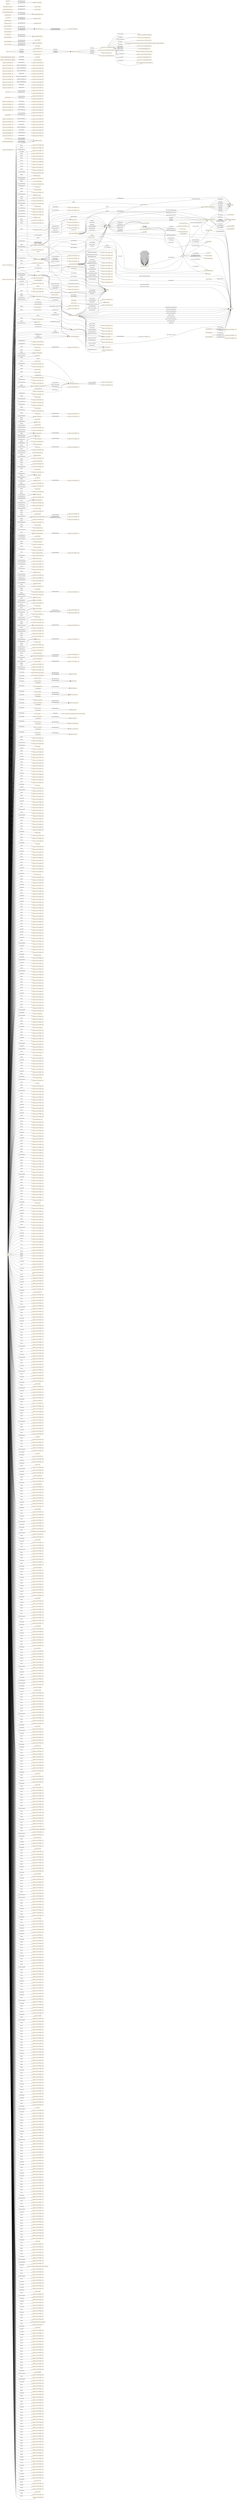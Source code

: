 digraph ar2dtool_diagram { 
rankdir=LR;
size="1501"
node [shape = rectangle, color="orange"]; "geoes:Municipio" "geopolitical:territory" "owl:Thing" "16b61e4:18573d708db:-7d53" "geoes:Estero" "16b61e4:18573d708db:-7e5c" "geoes:ZonaContigua" "16b61e4:18573d708db:-7db2" "16b61e4:18573d708db:-7dc1" "geoes:Lavajo" "geoes:Morfologia" "16b61e4:18573d708db:-7d1e" "16b61e4:18573d708db:-7d2d" "16b61e4:18573d708db:-7e57" "16b61e4:18573d708db:-7e03" "geoes:Torrente" "16b61e4:18573d708db:-7fec" "16b61e4:18573d708db:-7c95" "16b61e4:18573d708db:-7c35" "16b61e4:18573d708db:-7d96" "geoes:MasaDeAguaArtificial" "geoes:Estuario" "16b61e4:18573d708db:-7e13" "16b61e4:18573d708db:-7e5f" "16b61e4:18573d708db:-7f1a" "16b61e4:18573d708db:-7e22" "16b61e4:18573d708db:-7de7" "16b61e4:18573d708db:-7cd6" "geoes:Canyo" "16b61e4:18573d708db:-7ca7" "geoes:Acuifero" "16b61e4:18573d708db:-7cf5" "16b61e4:18573d708db:-7d0d" "16b61e4:18573d708db:-7f8f" "16b61e4:18573d708db:-7f6d" "16b61e4:18573d708db:-7fd4" "16b61e4:18573d708db:-7cbb" "geoes:Nevero" "geoes:FuenteArtificial" "geoes:Mar" "16b61e4:18573d708db:-7e3f" "16b61e4:18573d708db:-7f92" "16b61e4:18573d708db:-7f72" "geoes:Canal" "geoes:Arroyo" "16b61e4:18573d708db:-7e6d" "16b61e4:18573d708db:-7e44" "16b61e4:18573d708db:-7ce9" "geoes:Rio" "16b61e4:18573d708db:-7fb8" "geoes:Recinto" "geoes:Saladar" "geoes:ZonaEconomicaExclusiva" "geoes:FenomenoHidrografico" "16b61e4:18573d708db:-7cc4" "16b61e4:18573d708db:-7dee" "16b61e4:18573d708db:-7fc0" "geoes:CanalAguasContinentales" "16b61e4:18573d708db:-7c46" "geoes:Aluvion" "geoes:Acequia" "16b61e4:18573d708db:-7c62" "16b61e4:18573d708db:-7de1" "16b61e4:18573d708db:-7cad" "16b61e4:18573d708db:-7f60" "16b61e4:18573d708db:-7e76" "16b61e4:18573d708db:-7d17" "16b61e4:18573d708db:-7e2c" "geoes:AltaMar" "16b61e4:18573d708db:-7d6f" "16b61e4:18573d708db:-7fe5" "geoes:Pozo" "16b61e4:18573d708db:-7f29" "16b61e4:18573d708db:-7fcd" "geoes:AguasCorrientes" "geoes:CanalMarino" "geoes:Delta" "geoes:Humedal" "geoes:Charca" "16b61e4:18573d708db:-7fdc" "geoes:Tuberia" "16b61e4:18573d708db:-7d72" "16b61e4:18573d708db:-7fe2" "16b61e4:18573d708db:-7d7b" "16b61e4:18573d708db:-7e51" "geoes:Lago" "geoes:AguasSubterraneas" "geoes:Dren" "16b61e4:18573d708db:-7f30" "geoes:AguasDulces" "geoes:Captacion" "16b61e4:18573d708db:-7f4e" "16b61e4:18573d708db:-7d5e" "16b61e4:18573d708db:-7fb5" "16b61e4:18573d708db:-7f95" "geoes:Ibon" "geoes:Nacimiento" "16b61e4:18573d708db:-7f13" "16b61e4:18573d708db:-7f22" "16b61e4:18573d708db:-7e38" "geoes:AguasCosteras" "geoes:Gola" "16b61e4:18573d708db:-7ff8" "16b61e4:18573d708db:-7f51" "16b61e4:18573d708db:-7dd6" "geoes:HidronimoPuntual" "geoes:Albufera" "16b61e4:18573d708db:-7ce4" "16b61e4:18573d708db:-7ca8" "geoes:AguasQuietas" "geoes:ZonaHumeda" "16b61e4:18573d708db:-7f36" "geoes:AguasMarinas" "geoes:ZonaEncharcable" "16b61e4:18573d708db:-7d0c" "16b61e4:18573d708db:-7dca" "16b61e4:18573d708db:-7f9d" "16b61e4:18573d708db:-7cbe" "16b61e4:18573d708db:-7c42" "geoes:Basines" "16b61e4:18573d708db:-7f79" "16b61e4:18573d708db:-7f40" "16b61e4:18573d708db:-7e00" "16b61e4:18573d708db:-7dc5" "16b61e4:18573d708db:-7c3e" "16b61e4:18573d708db:-7f69" "16b61e4:18573d708db:-7fa3" "geoes:Embalse" "geoes:Marisma" "geoes:Ojo" "geoes:Glaciar" "geoes:AguasSuperficiales" "16b61e4:18573d708db:-7f16" "16b61e4:18573d708db:-7f25" "16b61e4:18573d708db:-7c99" "16b61e4:18573d708db:-7cef" "geoes:Acuitardo" "geoes:Toma" "16b61e4:18573d708db:-7d08" "geoes:Manantial" "16b61e4:18573d708db:-7f1e" "16b61e4:18573d708db:-7f10" "16b61e4:18573d708db:-7e26" "16b61e4:18573d708db:-7dbb" "geoes:Desembocadura" "16b61e4:18573d708db:-7fbb" "16b61e4:18573d708db:-7c8d" "geoes:Cascada" "16b61e4:18573d708db:-7ff5" "geoes:Rapido" "16b61e4:18573d708db:-7e69" "16b61e4:18573d708db:-7d5a" "geoes:Corriente" "16b61e4:18573d708db:-7ce6" "16b61e4:18573d708db:-7fd0" "geoes:Deposito" "geoes:AguasCorrientesArtificiales" "16b61e4:18573d708db:-7e05" "16b61e4:18573d708db:-7cfd" "geoes:Canalillo" "geoes:SurgenciaNatural" "16b61e4:18573d708db:-7d26" "geoes:SurgenciaArtificial" "geoes:Bodon" "16b61e4:18573d708db:-7c53" "geoes:MarTerritorial" "16b61e4:18573d708db:-7ce0" "16b61e4:18573d708db:-7e31" "geoes:Confluencia" "16b61e4:18573d708db:-7c82" "geoes:CanalAguasMarinas" "16b61e4:18573d708db:-7f59" "16b61e4:18573d708db:-7d80" "16b61e4:18573d708db:-7fa0" "16b61e4:18573d708db:-7c96" "16b61e4:18573d708db:-7fc7" "16b61e4:18573d708db:-7f80" "16b61e4:18573d708db:-7f8a" "geoes:Distribucion" "geoes:Afluente" "16b61e4:18573d708db:-7cc8" "16b61e4:18573d708db:-7f56" "16b61e4:18573d708db:-7fa9" "geoes:Conducto" "16b61e4:18573d708db:-7ff2" "16b61e4:18573d708db:-7c71" "16b61e4:18573d708db:-7e7f" "geoes:AguasCorrientesNaturales" "16b61e4:18573d708db:-7ceb" "16b61e4:18573d708db:-7d50" "16b61e4:18573d708db:-7c5d" "geoes:Chortal" "16b61e4:18573d708db:-7c66" "16b61e4:18573d708db:-7ccb" "16b61e4:18573d708db:-7e66" "geoes:Desague" "16b61e4:18573d708db:-7d04" "geoes:CorrienteSubterranea" "16b61e4:18573d708db:-7ffb" "16b61e4:18573d708db:-7dad" "geoes:Sumidero" "16b61e4:18573d708db:-7fe9" "16b61e4:18573d708db:-7d13" "16b61e4:18573d708db:-7c5a" "geoes:Aljibe" "geoes:AguasQuietasNaturales" "16b61e4:18573d708db:-7e07" "geoes:Meandro" "geoes:AguasDeTransicion" "geoes:Barranco" "geoes:MasaDeHielo" "16b61e4:18573d708db:-7dce" "geoes:Salina" "geoes:AguasSaladas" "geoes:Surgencia" "16b61e4:18573d708db:-7c4c" "16b61e4:18573d708db:-7fac" "geoes:Ria" "16b61e4:18573d708db:-7ce2" "16b61e4:18573d708db:-7d56" "geoes:AguasContinentales" "16b61e4:18573d708db:-7e1f" "16b61e4:18573d708db:-7d22" "16b61e4:18573d708db:-7e71" "16b61e4:18573d708db:-7cde" "16b61e4:18573d708db:-7c40" "16b61e4:18573d708db:-7f99" "geoes:CuencaHidrografica" "16b61e4:18573d708db:-7cee" "geoes:Lucio" "geoes:Laguna" "16b61e4:18573d708db:-7e1c" "geoes:Aguas" "16b61e4:18573d708db:-7e63" "16b61e4:18573d708db:-7e4b" "16b61e4:18573d708db:-7d45" "16b61e4:18573d708db:-7e7c" "16b61e4:18573d708db:-7da4" "geoes:LagunaSalada" "geoes:AguasQuietasArtificiales" "geoes:FuenteArtesana" "16b61e4:18573d708db:-7fd7" "16b61e4:18573d708db:-7faf" "geoes:Rambla" "16b61e4:18573d708db:-7e2a" "16b61e4:18573d708db:-7c89" "16b61e4:18573d708db:-7e09" "wgs84_pos:SpatialThing" "time:TimeZone" "time:GeneralDateTimeDescription" "time:DateTimeInterval" "bb43d211ad198921fb56a376ecdba995" "time:TRS" "time:TemporalDuration" "time:Duration" "time:GeneralDurationDescription" "time:ProperInterval" "time:TimePosition" "time:TemporalPosition" "time:Interval" "695e18b1abbd80dc8dc0efb113df44ea" "time:TemporalEntity" "time:MonthOfYear" "time:TemporalUnit" "time:Instant" "time:DayOfWeek" ; /*classes style*/
	"geoes:top.owl" -> "http://www.w3.org/2006/time" [ label = "owl:imports" ];
	"geoes:top.owl" -> "http://www.w3.org/2003/01/geo/wgs84_pos" [ label = "owl:imports" ];
	"geoes:top.owl" -> "http://vocab.deri.ie/scovo" [ label = "owl:imports" ];
	"geoes:top.owl" -> "http://aims.fao.org/aos/geopolitical.owl" [ label = "owl:imports" ];
	"geoes:AguasContinentales" -> "16b61e4:18573d708db:-7e69" [ label = "owl:equivalentClass" ];
	"http://www.w3.org/2006/time" -> "http://orcid.org/0000-0002-3884-3420" [ label = "dcterms:creator" ];
	"http://www.w3.org/2006/time" -> "http://www.w3.org/TR/owl-time" [ label = "rdfs:seeAlso" ];
	"http://www.w3.org/2006/time" -> "http://dx.doi.org/10.3233/SW-150187" [ label = "rdfs:seeAlso" ];
	"http://www.w3.org/2006/time" -> "http://www.semantic-web-journal.net/content/time-ontology-extended-non-gregorian-calendar-applications" [ label = "rdfs:seeAlso" ];
	"http://www.w3.org/2006/time" -> "http://www.w3.org/TR/owl-time" [ label = "dcterms:isVersionOf" ];
	"http://www.w3.org/2006/time" -> "http://www.w3.org/2006/time#2016" [ label = "owl:versionIRI" ];
	"http://www.w3.org/2006/time" -> "mailto:panfeng66@gmail.com" [ label = "dcterms:creator" ];
	"http://www.w3.org/2006/time" -> "https://en.wikipedia.org/wiki/Jerry_Hobbs" [ label = "dcterms:creator" ];
	"http://www.w3.org/2006/time" -> "https://orcid.org/0000-0001-8269-8171" [ label = "dcterms:contributor" ];
	"http://www.w3.org/2006/time" -> "mailto:chris.little@metoffice.gov.uk" [ label = "dcterms:contributor" ];
	"http://www.w3.org/2006/time" -> "http://www.w3.org/2006/time#2006" [ label = "owl:priorVersion" ];
	"http://www.w3.org/2006/time" -> "https://creativecommons.org/licenses/by/4.0/" [ label = "dcterms:license" ];
	"time:generalDay" -> "16b61e4:18573d708db:-7c2a" [ label = "owl:withRestrictions" ];
	"time:generalDay" -> "xsd:string" [ label = "owl:onDatatype" ];
	"time:intervalBefore" -> "time:intervalDisjoint" [ label = "rdfs:subPropertyOf" ];
	"time:intervalBefore" -> "time:before" [ label = "rdfs:subPropertyOf" ];
	"geoes:geopolitica.owl" -> "geoes:top.owl" [ label = "owl:imports" ];
	"time:inDateTime" -> "time:inTemporalPosition" [ label = "rdfs:subPropertyOf" ];
	"geoes:sometido_a_descarga_por" -> "geoes:sometido" [ label = "rdfs:subPropertyOf" ];
	"time:intervalFinishes" -> "time:intervalIn" [ label = "rdfs:subPropertyOf" ];
	"geoes:transportes.owl" -> "geoes:top.owl" [ label = "owl:imports" ];
	"wgs84_pos:location" -> "foaf:based_near" [ label = "rdfs:subPropertyOf" ];
	"geoes:AguasCorrientes" -> "16b61e4:18573d708db:-7e66" [ label = "owl:equivalentClass" ];
	"time:hasEnd" -> "time:hasTime" [ label = "rdfs:subPropertyOf" ];
	"geoes:Rambla" -> "16b61e4:18573d708db:-7ca8" [ label = "owl:equivalentClass" ];
	"geoes:transvasa" -> "geoes:conduce" [ label = "rdfs:subPropertyOf" ];
	"geoes:desembocaEn" -> "geoes:desagua_en" [ label = "rdfs:subPropertyOf" ];
	"geoes:Lucio" -> "16b61e4:18573d708db:-7cf5" [ label = "owl:equivalentClass" ];
	"time:hasDurationDescription" -> "time:hasTemporalDuration" [ label = "rdfs:subPropertyOf" ];
	"geoes:" -> "geoes:hydro.owl" [ label = "owl:imports" ];
	"geoes:" -> "geoes:transportes.owl" [ label = "owl:imports" ];
	"geoes:" -> "geoes:geopolitica.owl" [ label = "owl:imports" ];
	"geoes:Acuifero" -> "16b61e4:18573d708db:-7e7c" [ label = "owl:equivalentClass" ];
	"geoes:Aguas" -> "16b61e4:18573d708db:-7e6d" [ label = "owl:equivalentClass" ];
	"geoes:precedeA" -> "geoes:esta_proxima_a" [ label = "rdfs:subPropertyOf" ];
	"time:intervalIn" -> "time:intervalEquals" [ label = "owl:propertyDisjointWith" ];
	"time:inTimePosition" -> "time:inTemporalPosition" [ label = "rdfs:subPropertyOf" ];
	"geoes:Pozo" -> "16b61e4:18573d708db:-7cad" [ label = "owl:equivalentClass" ];
	"geoes:es_transvasada" -> "geoes:es_conducido_por" [ label = "rdfs:subPropertyOf" ];
	"geoes:distribuye" -> "geoes:conduce" [ label = "rdfs:subPropertyOf" ];
	"geoes:Canal" -> "16b61e4:18573d708db:-7dc5" [ label = "owl:equivalentClass" ];
	"geoes:transmite" -> "geoes:permite" [ label = "rdfs:subPropertyOf" ];
	"time:generalYear" -> "16b61e4:18573d708db:-7c28" [ label = "owl:withRestrictions" ];
	"time:generalYear" -> "xsd:string" [ label = "owl:onDatatype" ];
	"time:intervalStarts" -> "time:intervalIn" [ label = "rdfs:subPropertyOf" ];
	"geoes:nombre_alternativo" -> "geoes:nombre" [ label = "rdfs:subPropertyOf" ];
	"time:intervalDuring" -> "time:intervalIn" [ label = "rdfs:subPropertyOf" ];
	"time:ProperInterval" -> "time:Instant" [ label = "owl:disjointWith" ];
	"geoes:AguasQuietas" -> "16b61e4:18573d708db:-7e22" [ label = "owl:equivalentClass" ];
	"time:seconds" -> "http://www.bipm.org/en/publications/si-brochure/second.html" [ label = "rdfs:seeAlso" ];
	"geoes:se_extrae_para" -> "geoes:alimenta_a" [ label = "rdfs:subPropertyOf" ];
	"geoes:AguasQuietasNaturales" -> "16b61e4:18573d708db:-7e1c" [ label = "owl:equivalentClass" ];
	"geoes:Idioma_alternativo" -> "geoes:idioma" [ label = "rdfs:subPropertyOf" ];
	"time:generalMonth" -> "16b61e4:18573d708db:-7c29" [ label = "owl:withRestrictions" ];
	"time:generalMonth" -> "xsd:string" [ label = "owl:onDatatype" ];
	"time:intervalEquals" -> "time:intervalIn" [ label = "owl:propertyDisjointWith" ];
	"geoes:CanalAguasMarinas" -> "16b61e4:18573d708db:-7dbb" [ label = "owl:equivalentClass" ];
	"geoes:ZonaHumeda" -> "16b61e4:18573d708db:-7c42" [ label = "owl:equivalentClass" ];
	"geoes:Afluente" -> "16b61e4:18573d708db:-7e71" [ label = "owl:equivalentClass" ];
	"geoes:Afluente" -> "16b61e4:18573d708db:-7e76" [ label = "owl:equivalentClass" ];
	"geoes:se_extrae" -> "geoes:es_alimentada_por" [ label = "rdfs:subPropertyOf" ];
	"geoes:AguasCorrientesArtificiales" -> "16b61e4:18573d708db:-7e5f" [ label = "owl:equivalentClass" ];
	"geoes:AguasCorrientesArtificiales" -> "16b61e4:18573d708db:-7e63" [ label = "owl:equivalentClass" ];
	"geoes:AguasSuperficiales" -> "16b61e4:18573d708db:-7e00" [ label = "owl:equivalentClass" ];
	"time:hasDuration" -> "time:hasTemporalDuration" [ label = "rdfs:subPropertyOf" ];
	"geoes:AguasDeTransicion" -> "16b61e4:18573d708db:-7e3f" [ label = "owl:equivalentClass" ];
	"geoes:AguasDeTransicion" -> "16b61e4:18573d708db:-7e31" [ label = "owl:equivalentClass" ];
	"time:hasBeginning" -> "time:hasTime" [ label = "rdfs:subPropertyOf" ];
	"geoes:MasaDeAguaArtificial" -> "16b61e4:18573d708db:-7cc8" [ label = "owl:equivalentClass" ];
	"geoes:Nacimiento" -> "16b61e4:18573d708db:-7cbe" [ label = "owl:equivalentClass" ];
	"geoes:Dren" -> "16b61e4:18573d708db:-7d5e" [ label = "owl:equivalentClass" ];
	"geoes:long" -> "geoes:coordenadas" [ label = "rdfs:subPropertyOf" ];
	"geoes:Gola" -> "16b61e4:18573d708db:-7d1e" [ label = "owl:equivalentClass" ];
	"geoes:CanalAguasContinentales" -> "16b61e4:18573d708db:-7dc1" [ label = "owl:equivalentClass" ];
	"geoes:AguasQuietasArtificiales" -> "16b61e4:18573d708db:-7e1f" [ label = "owl:equivalentClass" ];
	"geoes:SurgenciaArtificial" -> "16b61e4:18573d708db:-7c5a" [ label = "owl:equivalentClass" ];
	"time:TemporalEntity" -> "16b61e4:18573d708db:-7c2e" [ label = "owl:unionOf" ];
	"geoes:es_distribuida" -> "geoes:es_conducido_por" [ label = "rdfs:subPropertyOf" ];
	"geoes:sigueA" -> "geoes:esta_proxima_a" [ label = "rdfs:subPropertyOf" ];
	"geoes:Surgencia" -> "16b61e4:18573d708db:-7c5d" [ label = "owl:equivalentClass" ];
	"geoes:es_capturado" -> "geoes:es_conectado_con" [ label = "rdfs:subPropertyOf" ];
	"geoes:Desague" -> "16b61e4:18573d708db:-7d72" [ label = "owl:equivalentClass" ];
	"geoes:captura" -> "geoes:conecta_con" [ label = "rdfs:subPropertyOf" ];
	"geoes:sometida_a_influencia_de" -> "geoes:sometido" [ label = "rdfs:subPropertyOf" ];
	"NULL" -> "16b61e4:18573d708db:-7dcc" [ label = "rdf:rest" ];
	"NULL" -> "16b61e4:18573d708db:-7d13" [ label = "owl:allValuesFrom" ];
	"NULL" -> "16b61e4:18573d708db:-7cb7" [ label = "rdf:rest" ];
	"NULL" -> "geoes:Deposito" [ label = "rdf:first" ];
	"NULL" -> "16b61e4:18573d708db:-7d0b" [ label = "owl:intersectionOf" ];
	"NULL" -> "geoes:Ria" [ label = "owl:someValuesFrom" ];
	"NULL" -> "16b61e4:18573d708db:-7c53" [ label = "owl:someValuesFrom" ];
	"NULL" -> "geoes:Lago" [ label = "rdf:first" ];
	"NULL" -> "xsd:gMonth" [ label = "owl:allValuesFrom" ];
	"NULL" -> "geoes:Barranco" [ label = "owl:allValuesFrom" ];
	"NULL" -> "16b61e4:18573d708db:-7ef9" [ label = "owl:oneOf" ];
	"NULL" -> "16b61e4:18573d708db:-7f97" [ label = "rdf:rest" ];
	"NULL" -> "16b61e4:18573d708db:-7d09" [ label = "rdf:rest" ];
	"NULL" -> "geoes:FuenteArtesana" [ label = "rdf:first" ];
	"NULL" -> "geoes:ZonaEncharcable" [ label = "rdf:first" ];
	"NULL" -> "16b61e4:18573d708db:-7ed2" [ label = "owl:oneOf" ];
	"NULL" -> "16b61e4:18573d708db:-7de7" [ label = "owl:allValuesFrom" ];
	"NULL" -> "16b61e4:18573d708db:-7f68" [ label = "owl:unionOf" ];
	"NULL" -> "16b61e4:18573d708db:-7e2f" [ label = "rdf:rest" ];
	"NULL" -> "16b61e4:18573d708db:-7eb3" [ label = "rdf:rest" ];
	"NULL" -> "16b61e4:18573d708db:-7f76" [ label = "rdf:rest" ];
	"NULL" -> "16b61e4:18573d708db:-7e09" [ label = "owl:allValuesFrom" ];
	"NULL" -> "16b61e4:18573d708db:-7f37" [ label = "rdf:rest" ];
	"NULL" -> "geoes:Basines" [ label = "rdf:first" ];
	"NULL" -> "16b61e4:18573d708db:-7d95" [ label = "owl:unionOf" ];
	"NULL" -> "16b61e4:18573d708db:-7ed1" [ label = "rdf:rest" ];
	"NULL" -> "16b61e4:18573d708db:-7f44" [ label = "rdf:rest" ];
	"NULL" -> "geoes:Canal" [ label = "rdf:first" ];
	"NULL" -> "geoes:Manantial" [ label = "rdf:first" ];
	"NULL" -> "16b61e4:18573d708db:-7e5a" [ label = "rdf:rest" ];
	"NULL" -> "time:GeneralDateTimeDescription" [ label = "rdf:first" ];
	"NULL" -> "time:year" [ label = "owl:onProperty" ];
	"NULL" -> "16b61e4:18573d708db:-7ead" [ label = "owl:oneOf" ];
	"NULL" -> "16b61e4:18573d708db:-7c41" [ label = "owl:intersectionOf" ];
	"NULL" -> "16b61e4:18573d708db:-7d3d" [ label = "rdf:rest" ];
	"NULL" -> "16b61e4:18573d708db:-7fd9" [ label = "rdf:rest" ];
	"NULL" -> "16b61e4:18573d708db:-7f9c" [ label = "owl:unionOf" ];
	"NULL" -> "geoes:Aguas" [ label = "rdf:first" ];
	"NULL" -> "16b61e4:18573d708db:-7f0f" [ label = "owl:unionOf" ];
	"NULL" -> "16b61e4:18573d708db:-7eef" [ label = "rdf:rest" ];
	"NULL" -> "16b61e4:18573d708db:-7c39" [ label = "rdf:rest" ];
	"NULL" -> "16b61e4:18573d708db:-7cec" [ label = "owl:intersectionOf" ];
	"NULL" -> "geoes:Marisma" [ label = "owl:allValuesFrom" ];
	"NULL" -> "16b61e4:18573d708db:-7eeb" [ label = "rdf:rest" ];
	"NULL" -> "16b61e4:18573d708db:-7dba" [ label = "owl:intersectionOf" ];
	"NULL" -> "geoes:Acuifero" [ label = "owl:allValuesFrom" ];
	"NULL" -> "16b61e4:18573d708db:-7cfc" [ label = "owl:unionOf" ];
	"NULL" -> "16b61e4:18573d708db:-7f5e" [ label = "rdf:rest" ];
	"NULL" -> "16b61e4:18573d708db:-7f1f" [ label = "rdf:rest" ];
	"NULL" -> "16b61e4:18573d708db:-7fa7" [ label = "rdf:rest" ];
	"NULL" -> "16b61e4:18573d708db:-7e99" [ label = "rdf:rest" ];
	"NULL" -> "geoes:estaEn" [ label = "owl:onProperty" ];
	"NULL" -> "16b61e4:18573d708db:-7d5b" [ label = "rdf:rest" ];
	"NULL" -> "16b61e4:18573d708db:-7ebd" [ label = "rdf:rest" ];
	"NULL" -> "16b61e4:18573d708db:-7ff3" [ label = "rdf:rest" ];
	"NULL" -> "time:days" [ label = "owl:onProperty" ];
	"NULL" -> "16b61e4:18573d708db:-7e95" [ label = "rdf:rest" ];
	"NULL" -> "16b61e4:18573d708db:-7e07" [ label = "rdf:first" ];
	"NULL" -> "geoes:Ibon" [ label = "owl:someValuesFrom" ];
	"NULL" -> "16b61e4:18573d708db:-7f2c" [ label = "rdf:rest" ];
	"NULL" -> "16b61e4:18573d708db:-7f35" [ label = "owl:unionOf" ];
	"NULL" -> "16b61e4:18573d708db:-7f7c" [ label = "rdf:rest" ];
	"NULL" -> "16b61e4:18573d708db:-7e67" [ label = "rdf:rest" ];
	"NULL" -> "geoes:AguasCorrientesNaturales" [ label = "rdf:first" ];
	"NULL" -> "geoes:CorrienteSubterranea" [ label = "rdf:first" ];
	"NULL" -> "16b61e4:18573d708db:-7d0d" [ label = "owl:allValuesFrom" ];
	"NULL" -> "16b61e4:18573d708db:-7eb4" [ label = "owl:oneOf" ];
	"NULL" -> "16b61e4:18573d708db:-7f4a" [ label = "rdf:rest" ];
	"NULL" -> "16b61e4:18573d708db:-7fd2" [ label = "rdf:rest" ];
	"NULL" -> "16b61e4:18573d708db:-7ff7" [ label = "owl:unionOf" ];
	"NULL" -> "16b61e4:18573d708db:-7dec" [ label = "rdf:rest" ];
	"NULL" -> "geoes:evacua_de" [ label = "owl:onProperty" ];
	"NULL" -> "16b61e4:18573d708db:-7ea8" [ label = "rdf:rest" ];
	"NULL" -> "16b61e4:18573d708db:-7dbe" [ label = "rdf:rest" ];
	"NULL" -> "16b61e4:18573d708db:-7ef8" [ label = "rdf:rest" ];
	"NULL" -> "16b61e4:18573d708db:-7e12" [ label = "owl:unionOf" ];
	"NULL" -> "16b61e4:18573d708db:-7e50" [ label = "owl:unionOf" ];
	"NULL" -> "16b61e4:18573d708db:-7fdf" [ label = "rdf:rest" ];
	"NULL" -> "geoes:conecta_con" [ label = "owl:onProperty" ];
	"NULL" -> "16b61e4:18573d708db:-7d64" [ label = "rdf:rest" ];
	"NULL" -> "16b61e4:18573d708db:-7d0a" [ label = "owl:unionOf" ];
	"NULL" -> "16b61e4:18573d708db:-7e89" [ label = "owl:oneOf" ];
	"NULL" -> "16b61e4:18573d708db:-7fab" [ label = "owl:unionOf" ];
	"NULL" -> "16b61e4:18573d708db:-7f85" [ label = "rdf:rest" ];
	"NULL" -> "geoes:Salina" [ label = "rdf:first" ];
	"NULL" -> "16b61e4:18573d708db:-7e4f" [ label = "rdf:rest" ];
	"NULL" -> "geoes:AguasCorrientesNaturales" [ label = "owl:someValuesFrom" ];
	"NULL" -> "16b61e4:18573d708db:-7e9f" [ label = "rdf:rest" ];
	"NULL" -> "16b61e4:18573d708db:-7f57" [ label = "rdf:rest" ];
	"NULL" -> "16b61e4:18573d708db:-7fbe" [ label = "rdf:rest" ];
	"NULL" -> "16b61e4:18573d708db:-7f18" [ label = "rdf:rest" ];
	"NULL" -> "16b61e4:18573d708db:-7f53" [ label = "rdf:rest" ];
	"NULL" -> "16b61e4:18573d708db:-7e1d" [ label = "rdf:rest" ];
	"NULL" -> "16b61e4:18573d708db:-7ef1" [ label = "rdf:rest" ];
	"NULL" -> "16b61e4:18573d708db:-7e9c" [ label = "owl:oneOf" ];
	"NULL" -> "16b61e4:18573d708db:-7cfd" [ label = "owl:someValuesFrom" ];
	"NULL" -> "16b61e4:18573d708db:-7ee4" [ label = "owl:oneOf" ];
	"NULL" -> "geoes:Distribucion" [ label = "rdf:first" ];
	"NULL" -> "16b61e4:18573d708db:-7dc7" [ label = "rdf:rest" ];
	"NULL" -> "16b61e4:18573d708db:-7ca7" [ label = "rdf:first" ];
	"NULL" -> "geoes:Embalse" [ label = "owl:someValuesFrom" ];
	"NULL" -> "16b61e4:18573d708db:-7cbb" [ label = "owl:allValuesFrom" ];
	"NULL" -> "16b61e4:18573d708db:-7cba" [ label = "owl:unionOf" ];
	"NULL" -> "16b61e4:18573d708db:-7e3b" [ label = "rdf:rest" ];
	"NULL" -> "16b61e4:18573d708db:-7ca4" [ label = "owl:intersectionOf" ];
	"NULL" -> "16b61e4:18573d708db:-7d16" [ label = "owl:unionOf" ];
	"NULL" -> "16b61e4:18573d708db:-7cdd" [ label = "rdf:rest" ];
	"NULL" -> "16b61e4:18573d708db:-7f32" [ label = "rdf:rest" ];
	"NULL" -> "geoes:deposita_en" [ label = "owl:onProperty" ];
	"NULL" -> "16b61e4:18573d708db:-7d59" [ label = "owl:unionOf" ];
	"NULL" -> "16b61e4:18573d708db:-7def" [ label = "owl:intersectionOf" ];
	"NULL" -> "geoes:AguasQuietasArtificiales" [ label = "rdf:first" ];
	"NULL" -> "16b61e4:18573d708db:-7c5c" [ label = "owl:unionOf" ];
	"NULL" -> "geoes:AguasQuietasArtificiales" [ label = "owl:complementOf" ];
	"NULL" -> "16b61e4:18573d708db:-7de5" [ label = "rdf:rest" ];
	"NULL" -> "geoes:Acuifero" [ label = "rdf:first" ];
	"NULL" -> "16b61e4:18573d708db:-7c87" [ label = "rdf:rest" ];
	"NULL" -> "16b61e4:18573d708db:-7c61" [ label = "owl:intersectionOf" ];
	"NULL" -> "16b61e4:18573d708db:-7fbf" [ label = "owl:unionOf" ];
	"NULL" -> "16b61e4:18573d708db:-7cea" [ label = "rdf:rest" ];
	"NULL" -> "16b61e4:18573d708db:-7efe" [ label = "rdf:rest" ];
	"NULL" -> "geoes:Manantial" [ label = "owl:allValuesFrom" ];
	"NULL" -> "geoes:SurgenciaArtificial" [ label = "rdf:first" ];
	"NULL" -> "16b61e4:18573d708db:-7f00" [ label = "rdf:rest" ];
	"NULL" -> "geoes:Saladar" [ label = "rdf:first" ];
	"NULL" -> "16b61e4:18573d708db:-7da2" [ label = "rdf:rest" ];
	"NULL" -> "16b61e4:18573d708db:-7ce6" [ label = "rdf:first" ];
	"NULL" -> "16b61e4:18573d708db:-7edd" [ label = "rdf:rest" ];
	"NULL" -> "16b61e4:18573d708db:-7dce" [ label = "owl:allValuesFrom" ];
	"NULL" -> "16b61e4:18573d708db:-7f4c" [ label = "rdf:rest" ];
	"NULL" -> "16b61e4:18573d708db:-7fba" [ label = "owl:unionOf" ];
	"NULL" -> "16b61e4:18573d708db:-7f0d" [ label = "rdf:rest" ];
	"NULL" -> "16b61e4:18573d708db:-7e48" [ label = "rdf:rest" ];
	"NULL" -> "16b61e4:18573d708db:-7eab" [ label = "rdf:rest" ];
	"NULL" -> "16b61e4:18573d708db:-7e83" [ label = "rdf:rest" ];
	"NULL" -> "16b61e4:18573d708db:-7c30" [ label = "rdf:rest" ];
	"NULL" -> "16b61e4:18573d708db:-7e3d" [ label = "owl:intersectionOf" ];
	"NULL" -> "geoes:es_originado_por" [ label = "owl:onProperty" ];
	"NULL" -> "16b61e4:18573d708db:-7dd7" [ label = "owl:intersectionOf" ];
	"NULL" -> "16b61e4:18573d708db:-7f6a" [ label = "rdf:rest" ];
	"NULL" -> "16b61e4:18573d708db:-7e55" [ label = "rdf:rest" ];
	"NULL" -> "geoes:conduce" [ label = "owl:onProperty" ];
	"NULL" -> "geoes:Morfologia" [ label = "rdf:first" ];
	"NULL" -> "geoes:Lucio" [ label = "owl:someValuesFrom" ];
	"NULL" -> "16b61e4:18573d708db:-7dda" [ label = "rdf:rest" ];
	"NULL" -> "geoes:AguasMarinas" [ label = "owl:someValuesFrom" ];
	"NULL" -> "geoes:sufre_descarga_de" [ label = "owl:onProperty" ];
	"NULL" -> "16b61e4:18573d708db:-7ee6" [ label = "rdf:rest" ];
	"NULL" -> "16b61e4:18573d708db:-7d08" [ label = "rdf:first" ];
	"NULL" -> "16b61e4:18573d708db:-7ea3" [ label = "rdf:rest" ];
	"NULL" -> "16b61e4:18573d708db:-7ce3" [ label = "rdf:rest" ];
	"NULL" -> "16b61e4:18573d708db:-7f28" [ label = "owl:unionOf" ];
	"NULL" -> "16b61e4:18573d708db:-7d91" [ label = "rdf:rest" ];
	"NULL" -> "16b61e4:18573d708db:-7d31" [ label = "owl:intersectionOf" ];
	"NULL" -> "16b61e4:18573d708db:-7e56" [ label = "owl:unionOf" ];
	"NULL" -> "16b61e4:18573d708db:-7cf3" [ label = "owl:intersectionOf" ];
	"NULL" -> "16b61e4:18573d708db:-7f77" [ label = "rdf:rest" ];
	"NULL" -> "geoes:discurre_sobre" [ label = "owl:onProperty" ];
	"NULL" -> "16b61e4:18573d708db:-7cb1" [ label = "rdf:rest" ];
	"NULL" -> "16b61e4:18573d708db:-7f19" [ label = "owl:unionOf" ];
	"NULL" -> "16b61e4:18573d708db:-7d24" [ label = "rdf:rest" ];
	"NULL" -> "16b61e4:18573d708db:-7d7b" [ label = "owl:someValuesFrom" ];
	"NULL" -> "16b61e4:18573d708db:-7f38" [ label = "rdf:rest" ];
	"NULL" -> "16b61e4:18573d708db:-7d80" [ label = "owl:allValuesFrom" ];
	"NULL" -> "16b61e4:18573d708db:-7f73" [ label = "rdf:rest" ];
	"NULL" -> "16b61e4:18573d708db:-7d55" [ label = "owl:unionOf" ];
	"NULL" -> "16b61e4:18573d708db:-7d20" [ label = "rdf:rest" ];
	"NULL" -> "16b61e4:18573d708db:-7d17" [ label = "owl:allValuesFrom" ];
	"NULL" -> "time:numericDuration" [ label = "owl:onProperty" ];
	"NULL" -> "16b61e4:18573d708db:-7c3b" [ label = "owl:intersectionOf" ];
	"NULL" -> "rdf:nil" [ label = "rdf:rest" ];
	"NULL" -> "16b61e4:18573d708db:-7f45" [ label = "rdf:rest" ];
	"NULL" -> "16b61e4:18573d708db:-7da8" [ label = "rdf:rest" ];
	"NULL" -> "16b61e4:18573d708db:-7d3f" [ label = "owl:intersectionOf" ];
	"NULL" -> "16b61e4:18573d708db:-7f06" [ label = "rdf:rest" ];
	"NULL" -> "16b61e4:18573d708db:-7f41" [ label = "rdf:rest" ];
	"NULL" -> "16b61e4:18573d708db:-7dee" [ label = "owl:someValuesFrom" ];
	"NULL" -> "16b61e4:18573d708db:-7e13" [ label = "owl:someValuesFrom" ];
	"NULL" -> "16b61e4:18573d708db:-7e0b" [ label = "rdf:rest" ];
	"NULL" -> "16b61e4:18573d708db:-7e9a" [ label = "rdf:rest" ];
	"NULL" -> "16b61e4:18573d708db:-7ce0" [ label = "rdf:first" ];
	"NULL" -> "geoes:Conducto" [ label = "rdf:first" ];
	"NULL" -> "16b61e4:18573d708db:-7f5f" [ label = "owl:unionOf" ];
	"NULL" -> "geoes:esta_proxima_a" [ label = "owl:onProperty" ];
	"NULL" -> "16b61e4:18573d708db:-7de1" [ label = "owl:someValuesFrom" ];
	"NULL" -> "16b61e4:18573d708db:-7cee" [ label = "rdf:first" ];
	"NULL" -> "16b61e4:18573d708db:-7fd6" [ label = "owl:unionOf" ];
	"NULL" -> "geoes:Humedal" [ label = "rdf:first" ];
	"NULL" -> "16b61e4:18573d708db:-7dd3" [ label = "rdf:rest" ];
	"NULL" -> "time:Duration" [ label = "rdf:first" ];
	"NULL" -> "16b61e4:18573d708db:-7e43" [ label = "owl:unionOf" ];
	"NULL" -> "geoes:AguasDulces" [ label = "owl:complementOf" ];
	"NULL" -> "16b61e4:18573d708db:-7d9b" [ label = "rdf:rest" ];
	"NULL" -> "geoes:puede_fluir_como" [ label = "owl:onProperty" ];
	"NULL" -> "16b61e4:18573d708db:-7ebe" [ label = "rdf:rest" ];
	"NULL" -> "16b61e4:18573d708db:-7da1" [ label = "rdf:rest" ];
	"NULL" -> "16b61e4:18573d708db:-7c43" [ label = "rdf:rest" ];
	"NULL" -> "16b61e4:18573d708db:-7eba" [ label = "rdf:rest" ];
	"NULL" -> "16b61e4:18573d708db:-7fcc" [ label = "owl:unionOf" ];
	"NULL" -> "16b61e4:18573d708db:-7f2d" [ label = "rdf:rest" ];
	"NULL" -> "16b61e4:18573d708db:-7f8e" [ label = "owl:unionOf" ];
	"NULL" -> "16b61e4:18573d708db:-7f7d" [ label = "rdf:rest" ];
	"NULL" -> "16b61e4:18573d708db:-7d2a" [ label = "rdf:rest" ];
	"NULL" -> "16b61e4:18573d708db:-7e29" [ label = "rdf:rest" ];
	"NULL" -> "16b61e4:18573d708db:-7e64" [ label = "rdf:rest" ];
	"NULL" -> "16b61e4:18573d708db:-7fc2" [ label = "rdf:rest" ];
	"NULL" -> "16b61e4:18573d708db:-7e2b" [ label = "owl:intersectionOf" ];
	"NULL" -> "16b61e4:18573d708db:-7fb7" [ label = "owl:unionOf" ];
	"NULL" -> "16b61e4:18573d708db:-7f4b" [ label = "rdf:rest" ];
	"NULL" -> "16b61e4:18573d708db:-7e36" [ label = "rdf:rest" ];
	"NULL" -> "16b61e4:18573d708db:-7cd8" [ label = "rdf:rest" ];
	"NULL" -> "geoes:Embalse" [ label = "rdf:first" ];
	"NULL" -> "16b61e4:18573d708db:-7e32" [ label = "rdf:rest" ];
	"NULL" -> "16b61e4:18573d708db:-7d22" [ label = "owl:someValuesFrom" ];
	"NULL" -> "16b61e4:18573d708db:-7ea9" [ label = "rdf:rest" ];
	"NULL" -> "geoes:Acequia" [ label = "rdf:first" ];
	"NULL" -> "16b61e4:18573d708db:-7d2c" [ label = "owl:intersectionOf" ];
	"NULL" -> "16b61e4:18573d708db:-7fa8" [ label = "owl:unionOf" ];
	"NULL" -> "geoes:AguasQuietasNaturales" [ label = "rdf:first" ];
	"NULL" -> "16b61e4:18573d708db:-7e04" [ label = "rdf:rest" ];
	"NULL" -> "16b61e4:18573d708db:-7cf6" [ label = "rdf:rest" ];
	"NULL" -> "16b61e4:18573d708db:-7d69" [ label = "rdf:rest" ];
	"NULL" -> "16b61e4:18573d708db:-7cc3" [ label = "owl:unionOf" ];
	"NULL" -> "16b61e4:18573d708db:-7e11" [ label = "rdf:rest" ];
	"NULL" -> "16b61e4:18573d708db:-7cc4" [ label = "owl:allValuesFrom" ];
	"NULL" -> "16b61e4:18573d708db:-7c2f" [ label = "rdf:rest" ];
	"NULL" -> "16b61e4:18573d708db:-7ec7" [ label = "rdf:rest" ];
	"NULL" -> "16b61e4:18573d708db:-7c7f" [ label = "rdf:rest" ];
	"NULL" -> "geoes:Aluvion" [ label = "owl:someValuesFrom" ];
	"NULL" -> "time:second" [ label = "owl:onProperty" ];
	"NULL" -> "16b61e4:18573d708db:-7c8d" [ label = "owl:allValuesFrom" ];
	"NULL" -> "16b61e4:18573d708db:-7fed" [ label = "rdf:rest" ];
	"NULL" -> "16b61e4:18573d708db:-7c35" [ label = "owl:allValuesFrom" ];
	"NULL" -> "geoes:Glaciar" [ label = "owl:complementOf" ];
	"NULL" -> "geoes:se_extrae_para" [ label = "owl:onProperty" ];
	"NULL" -> "16b61e4:18573d708db:-7f86" [ label = "rdf:rest" ];
	"NULL" -> "16b61e4:18573d708db:-7f1d" [ label = "owl:unionOf" ];
	"NULL" -> "16b61e4:18573d708db:-7feb" [ label = "owl:unionOf" ];
	"NULL" -> "16b61e4:18573d708db:-7ed4" [ label = "rdf:rest" ];
	"NULL" -> "16b61e4:18573d708db:-7d33" [ label = "rdf:rest" ];
	"NULL" -> "16b61e4:18573d708db:-7f91" [ label = "owl:unionOf" ];
	"NULL" -> "16b61e4:18573d708db:-7cd1" [ label = "rdf:rest" ];
	"NULL" -> "16b61e4:18573d708db:-7c4c" [ label = "owl:allValuesFrom" ];
	"NULL" -> "16b61e4:18573d708db:-7e08" [ label = "owl:intersectionOf" ];
	"NULL" -> "16b61e4:18573d708db:-7f93" [ label = "rdf:rest" ];
	"NULL" -> "16b61e4:18573d708db:-7d56" [ label = "owl:someValuesFrom" ];
	"NULL" -> "16b61e4:18573d708db:-7fc6" [ label = "owl:unionOf" ];
	"NULL" -> "geoes:Desembocadura" [ label = "rdf:first" ];
	"NULL" -> "16b61e4:18573d708db:-7fd3" [ label = "owl:unionOf" ];
	"NULL" -> "16b61e4:18573d708db:-7e6e" [ label = "rdf:rest" ];
	"NULL" -> "geoes:AguasCorrientesNaturales" [ label = "owl:allValuesFrom" ];
	"NULL" -> "geoes:alimenta_a" [ label = "owl:onProperty" ];
	"NULL" -> "16b61e4:18573d708db:-7f65" [ label = "rdf:rest" ];
	"NULL" -> "16b61e4:18573d708db:-7f26" [ label = "rdf:rest" ];
	"NULL" -> "16b61e4:18573d708db:-7f61" [ label = "rdf:rest" ];
	"NULL" -> "16b61e4:18573d708db:-7dc8" [ label = "rdf:rest" ];
	"NULL" -> "geoes:Torrente" [ label = "owl:someValuesFrom" ];
	"NULL" -> "geoes:AltaMar" [ label = "rdf:first" ];
	"NULL" -> "16b61e4:18573d708db:-7f33" [ label = "rdf:rest" ];
	"NULL" -> "geoes:sometida_a_influencia_de" [ label = "owl:onProperty" ];
	"NULL" -> "time:Interval" [ label = "rdf:first" ];
	"NULL" -> "16b61e4:18573d708db:-7da4" [ label = "owl:someValuesFrom" ];
	"NULL" -> "16b61e4:18573d708db:-7ff6" [ label = "rdf:rest" ];
	"NULL" -> "16b61e4:18573d708db:-7f01" [ label = "rdf:rest" ];
	"NULL" -> "16b61e4:18573d708db:-7d1f" [ label = "rdf:rest" ];
	"NULL" -> "16b61e4:18573d708db:-7e4b" [ label = "owl:allValuesFrom" ];
	"NULL" -> "geoes:captura" [ label = "owl:onProperty" ];
	"NULL" -> "16b61e4:18573d708db:-7dd6" [ label = "owl:someValuesFrom" ];
	"NULL" -> "geoes:Canyo" [ label = "owl:someValuesFrom" ];
	"NULL" -> "geoes:Mar" [ label = "rdf:first" ];
	"NULL" -> "16b61e4:18573d708db:-7cc7" [ label = "owl:unionOf" ];
	"NULL" -> "16b61e4:18573d708db:-7fc8" [ label = "rdf:rest" ];
	"NULL" -> "16b61e4:18573d708db:-7ffa" [ label = "owl:unionOf" ];
	"NULL" -> "16b61e4:18573d708db:-7ede" [ label = "rdf:rest" ];
	"NULL" -> "geoes:Nacimiento" [ label = "owl:allValuesFrom" ];
	"NULL" -> "16b61e4:18573d708db:-7eda" [ label = "rdf:rest" ];
	"NULL" -> "16b61e4:18573d708db:-7ec0" [ label = "owl:oneOf" ];
	"NULL" -> "16b61e4:18573d708db:-7ef2" [ label = "owl:oneOf" ];
	"NULL" -> "16b61e4:18573d708db:-7c34" [ label = "owl:unionOf" ];
	"NULL" -> "16b61e4:18573d708db:-7fd5" [ label = "rdf:rest" ];
	"NULL" -> "16b61e4:18573d708db:-7f0e" [ label = "rdf:rest" ];
	"NULL" -> "geoes:ZonaContigua" [ label = "rdf:first" ];
	"NULL" -> "geoes:comunica_con" [ label = "owl:onProperty" ];
	"NULL" -> "16b61e4:18573d708db:-7e88" [ label = "rdf:rest" ];
	"NULL" -> "16b61e4:18573d708db:-7d4a" [ label = "rdf:rest" ];
	"NULL" -> "16b61e4:18573d708db:-7e49" [ label = "rdf:rest" ];
	"NULL" -> "geoes:SurgenciaArtificial" [ label = "owl:complementOf" ];
	"NULL" -> "16b61e4:18573d708db:-7eac" [ label = "rdf:rest" ];
	"NULL" -> "16b61e4:18573d708db:-7e84" [ label = "rdf:rest" ];
	"NULL" -> "16b61e4:18573d708db:-7e74" [ label = "owl:intersectionOf" ];
	"NULL" -> "16b61e4:18573d708db:-7ea1" [ label = "owl:oneOf" ];
	"NULL" -> "16b61e4:18573d708db:-7c31" [ label = "rdf:rest" ];
	"NULL" -> "16b61e4:18573d708db:-7e44" [ label = "owl:allValuesFrom" ];
	"NULL" -> "geoes:AguasSaladas" [ label = "owl:someValuesFrom" ];
	"NULL" -> "16b61e4:18573d708db:-7f1b" [ label = "rdf:rest" ];
	"NULL" -> "16b61e4:18573d708db:-7d25" [ label = "owl:unionOf" ];
	"NULL" -> "16b61e4:18573d708db:-7d7f" [ label = "owl:unionOf" ];
	"NULL" -> "geoes:FuenteArtificial" [ label = "owl:someValuesFrom" ];
	"NULL" -> "16b61e4:18573d708db:-7f6b" [ label = "rdf:rest" ];
	"NULL" -> "16b61e4:18573d708db:-7cb9" [ label = "rdf:rest" ];
	"NULL" -> "16b61e4:18573d708db:-7e38" [ label = "owl:allValuesFrom" ];
	"NULL" -> "geoes:Gola" [ label = "owl:someValuesFrom" ];
	"NULL" -> "16b61e4:18573d708db:-7f78" [ label = "owl:unionOf" ];
	"NULL" -> "16b61e4:18573d708db:-7ddf" [ label = "rdf:rest" ];
	"NULL" -> "16b61e4:18573d708db:-7e24" [ label = "rdf:rest" ];
	"NULL" -> "16b61e4:18573d708db:-7fc1" [ label = "rdf:rest" ];
	"NULL" -> "16b61e4:18573d708db:-7cc6" [ label = "rdf:rest" ];
	"NULL" -> "16b61e4:18573d708db:-7e20" [ label = "rdf:rest" ];
	"NULL" -> "16b61e4:18573d708db:-7ca6" [ label = "owl:intersectionOf" ];
	"NULL" -> "16b61e4:18573d708db:-7c8e" [ label = "rdf:rest" ];
	"NULL" -> "geoes:Recinto" [ label = "rdf:first" ];
	"NULL" -> "16b61e4:18573d708db:-7d89" [ label = "rdf:rest" ];
	"NULL" -> "16b61e4:18573d708db:-7cd5" [ label = "owl:unionOf" ];
	"NULL" -> "16b61e4:18573d708db:-7db3" [ label = "owl:intersectionOf" ];
	"NULL" -> "geoes:HidronimoPuntual" [ label = "rdf:first" ];
	"NULL" -> "16b61e4:18573d708db:-7ee7" [ label = "rdf:rest" ];
	"NULL" -> "time:Instant" [ label = "rdf:first" ];
	"NULL" -> "16b61e4:18573d708db:-7e51" [ label = "owl:someValuesFrom" ];
	"NULL" -> "16b61e4:18573d708db:-7ea4" [ label = "rdf:rest" ];
	"NULL" -> "16b61e4:18573d708db:-7c46" [ label = "owl:allValuesFrom" ];
	"NULL" -> "16b61e4:18573d708db:-7d50" [ label = "owl:allValuesFrom" ];
	"NULL" -> "16b61e4:18573d708db:-7dc9" [ label = "owl:unionOf" ];
	"NULL" -> "16b61e4:18573d708db:-7fce" [ label = "rdf:rest" ];
	"NULL" -> "geoes:Lucio" [ label = "owl:complementOf" ];
	"NULL" -> "16b61e4:18573d708db:-7d70" [ label = "owl:intersectionOf" ];
	"NULL" -> "geoes:Ojo" [ label = "rdf:first" ];
	"NULL" -> "geoes:AguasSuperficiales" [ label = "owl:someValuesFrom" ];
	"NULL" -> "16b61e4:18573d708db:-7d92" [ label = "rdf:rest" ];
	"NULL" -> "16b61e4:18573d708db:-7f2f" [ label = "owl:unionOf" ];
	"NULL" -> "16b61e4:18573d708db:-7fca" [ label = "rdf:rest" ];
	"NULL" -> "geoes:inunda" [ label = "owl:onProperty" ];
	"NULL" -> "16b61e4:18573d708db:-7cf1" [ label = "rdf:rest" ];
	"NULL" -> "16b61e4:18573d708db:-7ddc" [ label = "owl:intersectionOf" ];
	"NULL" -> "16b61e4:18573d708db:-7e1b" [ label = "owl:unionOf" ];
	"NULL" -> "geoes:AguasMarinas" [ label = "rdf:first" ];
	"NULL" -> "16b61e4:18573d708db:-7d60" [ label = "rdf:rest" ];
	"NULL" -> "16b61e4:18573d708db:-7f39" [ label = "rdf:rest" ];
	"NULL" -> "geoes:precedeA" [ label = "owl:onProperty" ];
	"NULL" -> "geoes:es_inundada_por" [ label = "owl:onProperty" ];
	"NULL" -> "geoes:desembocaEn" [ label = "owl:onProperty" ];
	"NULL" -> "16b61e4:18573d708db:-7f74" [ label = "rdf:rest" ];
	"NULL" -> "16b61e4:18573d708db:-7e8e" [ label = "rdf:rest" ];
	"NULL" -> "16b61e4:18573d708db:-7f55" [ label = "owl:unionOf" ];
	"NULL" -> "16b61e4:18573d708db:-7f9f" [ label = "owl:unionOf" ];
	"NULL" -> "16b61e4:18573d708db:-7f46" [ label = "rdf:rest" ];
	"NULL" -> "16b61e4:18573d708db:-7fad" [ label = "rdf:rest" ];
	"NULL" -> "16b61e4:18573d708db:-7f81" [ label = "rdf:rest" ];
	"NULL" -> "16b61e4:18573d708db:-7d76" [ label = "owl:intersectionOf" ];
	"NULL" -> "16b61e4:18573d708db:-7f07" [ label = "rdf:rest" ];
	"NULL" -> "16b61e4:18573d708db:-7f42" [ label = "rdf:rest" ];
	"NULL" -> "16b61e4:18573d708db:-7dc4" [ label = "owl:unionOf" ];
	"NULL" -> "16b61e4:18573d708db:-7e9b" [ label = "rdf:rest" ];
	"NULL" -> "geoes:AguasCorrientesArtificiales" [ label = "owl:someValuesFrom" ];
	"NULL" -> "geoes:AguasCorrientesArtificiales" [ label = "rdf:first" ];
	"NULL" -> "xsd:gDay" [ label = "owl:allValuesFrom" ];
	"NULL" -> "16b61e4:18573d708db:-7ee0" [ label = "rdf:rest" ];
	"NULL" -> "16b61e4:18573d708db:-7c97" [ label = "rdf:rest" ];
	"NULL" -> "16b61e4:18573d708db:-7f14" [ label = "rdf:rest" ];
	"NULL" -> "16b61e4:18573d708db:-7db6" [ label = "rdf:rest" ];
	"NULL" -> "16b61e4:18573d708db:-7c92" [ label = "owl:intersectionOf" ];
	"NULL" -> "time:hour" [ label = "owl:onProperty" ];
	"NULL" -> "geoes:es_comunicada_por" [ label = "owl:onProperty" ];
	"NULL" -> "16b61e4:18573d708db:-7d8f" [ label = "rdf:rest" ];
	"NULL" -> "16b61e4:18573d708db:-7e4a" [ label = "owl:unionOf" ];
	"NULL" -> "time:week" [ label = "owl:onProperty" ];
	"NULL" -> "16b61e4:18573d708db:-7dd4" [ label = "rdf:rest" ];
	"NULL" -> "16b61e4:18573d708db:-7e5c" [ label = "owl:allValuesFrom" ];
	"NULL" -> "geoes:AguasContinentales" [ label = "rdf:first" ];
	"NULL" -> "geoes:Lucio" [ label = "rdf:first" ];
	"NULL" -> "16b61e4:18573d708db:-7dac" [ label = "owl:intersectionOf" ];
	"NULL" -> "16b61e4:18573d708db:-7d21" [ label = "owl:unionOf" ];
	"NULL" -> "geoes:Nacimiento" [ label = "rdf:first" ];
	"NULL" -> "geoes:Canyo" [ label = "rdf:first" ];
	"NULL" -> "geoes:es_afluente_de" [ label = "owl:onProperty" ];
	"NULL" -> "16b61e4:18573d708db:-7ebf" [ label = "rdf:rest" ];
	"NULL" -> "16b61e4:18573d708db:-7e05" [ label = "rdf:first" ];
	"NULL" -> "16b61e4:18573d708db:-7c44" [ label = "rdf:rest" ];
	"NULL" -> "time:nominalPosition" [ label = "owl:onProperty" ];
	"NULL" -> "geoes:permite" [ label = "owl:onProperty" ];
	"NULL" -> "16b61e4:18573d708db:-7f2e" [ label = "rdf:rest" ];
	"NULL" -> "16b61e4:18573d708db:-7fb6" [ label = "rdf:rest" ];
	"NULL" -> "16b61e4:18573d708db:-7cd6" [ label = "owl:someValuesFrom" ];
	"NULL" -> "16b61e4:18573d708db:-7dca" [ label = "owl:someValuesFrom" ];
	"NULL" -> "16b61e4:18573d708db:-7f7e" [ label = "rdf:rest" ];
	"NULL" -> "16b61e4:18573d708db:-7d96" [ label = "owl:someValuesFrom" ];
	"NULL" -> "16b61e4:18573d708db:-7ecc" [ label = "rdf:rest" ];
	"NULL" -> "16b61e4:18573d708db:-7c90" [ label = "rdf:rest" ];
	"NULL" -> "16b61e4:18573d708db:-7c51" [ label = "rdf:rest" ];
	"NULL" -> "16b61e4:18573d708db:-7db1" [ label = "owl:unionOf" ];
	"NULL" -> "16b61e4:18573d708db:-7fc3" [ label = "rdf:rest" ];
	"NULL" -> "time:dayOfYear" [ label = "owl:onProperty" ];
	"NULL" -> "16b61e4:18573d708db:-7f3b" [ label = "rdf:rest" ];
	"NULL" -> "geoes:Charca" [ label = "owl:allValuesFrom" ];
	"NULL" -> "geoes:CanalAguasContinentales" [ label = "owl:someValuesFrom" ];
	"NULL" -> "16b61e4:18573d708db:-7f8b" [ label = "rdf:rest" ];
	"NULL" -> "16b61e4:18573d708db:-7fe4" [ label = "owl:unionOf" ];
	"NULL" -> "16b61e4:18573d708db:-7e72" [ label = "rdf:rest" ];
	"NULL" -> "geoes:Rambla" [ label = "owl:someValuesFrom" ];
	"NULL" -> "16b61e4:18573d708db:-7d35" [ label = "owl:intersectionOf" ];
	"NULL" -> "geoes:se_extrae" [ label = "owl:onProperty" ];
	"NULL" -> "16b61e4:18573d708db:-7cca" [ label = "owl:unionOf" ];
	"NULL" -> "geoes:actua_de_emisario_de" [ label = "owl:onProperty" ];
	"NULL" -> "7cc3d3384dd1c5ada2b1c96669e910d5" [ label = "rdf:first" ];
	"NULL" -> "16b61e4:18573d708db:-7cf8" [ label = "owl:intersectionOf" ];
	"NULL" -> "geoes:Captacion" [ label = "owl:allValuesFrom" ];
	"NULL" -> "16b61e4:18573d708db:-7ec8" [ label = "rdf:rest" ];
	"NULL" -> "geoes:Manantial" [ label = "owl:complementOf" ];
	"NULL" -> "time:minutes" [ label = "owl:onProperty" ];
	"NULL" -> "16b61e4:18573d708db:-7fe1" [ label = "owl:unionOf" ];
	"NULL" -> "16b61e4:18573d708db:-7fee" [ label = "rdf:rest" ];
	"NULL" -> "16b61e4:18573d708db:-7d38" [ label = "rdf:rest" ];
	"NULL" -> "16b61e4:18573d708db:-7d51" [ label = "owl:intersectionOf" ];
	"NULL" -> "16b61e4:18573d708db:-7fea" [ label = "rdf:rest" ];
	"NULL" -> "16b61e4:18573d708db:-7ed5" [ label = "rdf:rest" ];
	"NULL" -> "geoes:distribuye" [ label = "owl:onProperty" ];
	"NULL" -> "16b61e4:18573d708db:-7cd2" [ label = "rdf:rest" ];
	"NULL" -> "geoes:es_transvasada" [ label = "owl:onProperty" ];
	"NULL" -> "16b61e4:18573d708db:-7c2c" [ label = "owl:unionOf" ];
	"NULL" -> "geoes:Mar" [ label = "owl:someValuesFrom" ];
	"NULL" -> "16b61e4:18573d708db:-7c5b" [ label = "rdf:rest" ];
	"NULL" -> "time:numericPosition" [ label = "owl:onProperty" ];
	"NULL" -> "16b61e4:18573d708db:-7c52" [ label = "owl:unionOf" ];
	"NULL" -> "16b61e4:18573d708db:-7f66" [ label = "rdf:rest" ];
	"NULL" -> "geoes:Ibon" [ label = "owl:complementOf" ];
	"NULL" -> "16b61e4:18573d708db:-7ca0" [ label = "rdf:rest" ];
	"NULL" -> "16b61e4:18573d708db:-7c94" [ label = "owl:unionOf" ];
	"NULL" -> "16b61e4:18573d708db:-7f27" [ label = "rdf:rest" ];
	"NULL" -> "16b61e4:18573d708db:-7f62" [ label = "rdf:rest" ];
	"NULL" -> "16b61e4:18573d708db:-7d0c" [ label = "rdf:first" ];
	"NULL" -> "16b61e4:18573d708db:-7e25" [ label = "owl:unionOf" ];
	"NULL" -> "16b61e4:18573d708db:-7f34" [ label = "rdf:rest" ];
	"NULL" -> "16b61e4:18573d708db:-7c62" [ label = "owl:someValuesFrom" ];
	"NULL" -> "geoes:Toma" [ label = "rdf:first" ];
	"NULL" -> "geoes:AguasDeTransicion" [ label = "rdf:first" ];
	"NULL" -> "16b61e4:18573d708db:-7ec5" [ label = "owl:oneOf" ];
	"NULL" -> "geoes:Chortal" [ label = "rdf:first" ];
	"NULL" -> "geoes:Estuario" [ label = "rdf:first" ];
	"NULL" -> "16b61e4:18573d708db:-7f02" [ label = "rdf:rest" ];
	"NULL" -> "16b61e4:18573d708db:-7ce4" [ label = "rdf:first" ];
	"NULL" -> "time:hasTRS" [ label = "owl:onProperty" ];
	"NULL" -> "16b61e4:18573d708db:-7df4" [ label = "rdf:rest" ];
	"NULL" -> "geoes:Ibon" [ label = "rdf:first" ];
	"NULL" -> "16b61e4:18573d708db:-7ea6" [ label = "owl:oneOf" ];
	"NULL" -> "16b61e4:18573d708db:-7fc9" [ label = "rdf:rest" ];
	"NULL" -> "16b61e4:18573d708db:-7c68" [ label = "rdf:rest" ];
	"NULL" -> "geoes:AguasMarinas" [ label = "owl:allValuesFrom" ];
	"NULL" -> "16b61e4:18573d708db:-7edf" [ label = "rdf:rest" ];
	"NULL" -> "16b61e4:18573d708db:-7c64" [ label = "rdf:rest" ];
	"NULL" -> "16b61e4:18573d708db:-7d00" [ label = "owl:intersectionOf" ];
	"NULL" -> "16b61e4:18573d708db:-7edb" [ label = "rdf:rest" ];
	"NULL" -> "16b61e4:18573d708db:-7c70" [ label = "owl:unionOf" ];
	"NULL" -> "time:timeZone" [ label = "owl:onProperty" ];
	"NULL" -> "16b61e4:18573d708db:-7f9e" [ label = "rdf:rest" ];
	"NULL" -> "16b61e4:18573d708db:-7d26" [ label = "owl:someValuesFrom" ];
	"NULL" -> "16b61e4:18573d708db:-7fe3" [ label = "rdf:rest" ];
	"NULL" -> "16b61e4:18573d708db:-7f4d" [ label = "owl:unionOf" ];
	"NULL" -> "16b61e4:18573d708db:-7e85" [ label = "rdf:rest" ];
	"NULL" -> "geoes:SurgenciaNatural" [ label = "rdf:first" ];
	"NULL" -> "16b61e4:18573d708db:-7c66" [ label = "owl:someValuesFrom" ];
	"NULL" -> "16b61e4:18573d708db:-7c32" [ label = "rdf:rest" ];
	"NULL" -> "16b61e4:18573d708db:-7f1c" [ label = "rdf:rest" ];
	"NULL" -> "16b61e4:18573d708db:-7c71" [ label = "owl:someValuesFrom" ];
	"NULL" -> "16b61e4:18573d708db:-7fa4" [ label = "rdf:rest" ];
	"NULL" -> "time:unitType" [ label = "owl:onProperty" ];
	"NULL" -> "16b61e4:18573d708db:-7ff0" [ label = "rdf:rest" ];
	"NULL" -> "16b61e4:18573d708db:-7e92" [ label = "rdf:rest" ];
	"NULL" -> "16b61e4:18573d708db:-7e18" [ label = "rdf:rest" ];
	"NULL" -> "16b61e4:18573d708db:-7e8c" [ label = "owl:oneOf" ];
	"NULL" -> "16b61e4:18573d708db:-7e53" [ label = "rdf:rest" ];
	"NULL" -> "16b61e4:18573d708db:-7fb1" [ label = "rdf:rest" ];
	"NULL" -> "16b61e4:18573d708db:-7d5d" [ label = "owl:intersectionOf" ];
	"NULL" -> "16b61e4:18573d708db:-7f3a" [ label = "rdf:rest" ];
	"NULL" -> "16b61e4:18573d708db:-7e7e" [ label = "owl:unionOf" ];
	"NULL" -> "16b61e4:18573d708db:-7e60" [ label = "rdf:rest" ];
	"NULL" -> "16b61e4:18573d708db:-7f7f" [ label = "owl:unionOf" ];
	"NULL" -> "16b61e4:18573d708db:-7df6" [ label = "owl:intersectionOf" ];
	"NULL" -> "16b61e4:18573d708db:-7cd9" [ label = "owl:intersectionOf" ];
	"NULL" -> "geoes:Aluvion" [ label = "rdf:first" ];
	"NULL" -> "geoes:Desembocadura" [ label = "owl:someValuesFrom" ];
	"NULL" -> "geoes:tiene_afluente" [ label = "owl:onProperty" ];
	"NULL" -> "geoes:consta_de" [ label = "owl:onProperty" ];
	"NULL" -> "geoes:FuenteArtificial" [ label = "rdf:first" ];
	"NULL" -> "16b61e4:18573d708db:-7eb8" [ label = "owl:oneOf" ];
	"NULL" -> "16b61e4:18573d708db:-7dae" [ label = "rdf:rest" ];
	"NULL" -> "geoes:Sumidero" [ label = "owl:someValuesFrom" ];
	"NULL" -> "16b61e4:18573d708db:-7ee8" [ label = "rdf:rest" ];
	"NULL" -> "16b61e4:18573d708db:-7daa" [ label = "rdf:rest" ];
	"NULL" -> "geoes:Acuitardo" [ label = "rdf:first" ];
	"NULL" -> "16b61e4:18573d708db:-7ea5" [ label = "rdf:rest" ];
	"NULL" -> "geoes:sigueA" [ label = "owl:onProperty" ];
	"NULL" -> "16b61e4:18573d708db:-7ce5" [ label = "rdf:rest" ];
	"NULL" -> "16b61e4:18573d708db:-7d58" [ label = "rdf:rest" ];
	"NULL" -> "geoes:AguasDulces" [ label = "rdf:first" ];
	"NULL" -> "16b61e4:18573d708db:-7d93" [ label = "rdf:rest" ];
	"NULL" -> "16b61e4:18573d708db:-7e26" [ label = "owl:someValuesFrom" ];
	"NULL" -> "16b61e4:18573d708db:-7cbc" [ label = "owl:intersectionOf" ];
	"NULL" -> "geoes:sometido_a_descarga_por" [ label = "owl:onProperty" ];
	"NULL" -> "16b61e4:18573d708db:-7d54" [ label = "rdf:rest" ];
	"NULL" -> "16b61e4:18573d708db:-7ceb" [ label = "rdf:first" ];
	"NULL" -> "16b61e4:18573d708db:-7eb6" [ label = "rdf:rest" ];
	"NULL" -> "16b61e4:18573d708db:-7c6e" [ label = "rdf:rest" ];
	"NULL" -> "geoes:MasaDeHielo" [ label = "owl:complementOf" ];
	"NULL" -> "time:months" [ label = "owl:onProperty" ];
	"NULL" -> "16b61e4:18573d708db:-7e21" [ label = "owl:unionOf" ];
	"NULL" -> "16b61e4:18573d708db:-7e7a" [ label = "owl:intersectionOf" ];
	"NULL" -> "16b61e4:18573d708db:-7f6c" [ label = "owl:unionOf" ];
	"NULL" -> "geoes:transmite" [ label = "owl:onProperty" ];
	"NULL" -> "16b61e4:18573d708db:-7cde" [ label = "rdf:first" ];
	"NULL" -> "16b61e4:18573d708db:-7f75" [ label = "rdf:rest" ];
	"NULL" -> "16b61e4:18573d708db:-7ec3" [ label = "rdf:rest" ];
	"NULL" -> "geoes:Delta" [ label = "rdf:first" ];
	"NULL" -> "16b61e4:18573d708db:-7e8f" [ label = "rdf:rest" ];
	"NULL" -> "geoes:parte_de" [ label = "owl:onProperty" ];
	"NULL" -> "16b61e4:18573d708db:-7f15" [ label = "owl:unionOf" ];
	"NULL" -> "16b61e4:18573d708db:-7cc0" [ label = "rdf:rest" ];
	"NULL" -> "16b61e4:18573d708db:-7f47" [ label = "rdf:rest" ];
	"NULL" -> "16b61e4:18573d708db:-7e93" [ label = "owl:oneOf" ];
	"NULL" -> "16b61e4:18573d708db:-7f82" [ label = "rdf:rest" ];
	"NULL" -> "16b61e4:18573d708db:-7f08" [ label = "rdf:rest" ];
	"NULL" -> "16b61e4:18573d708db:-7e0d" [ label = "rdf:rest" ];
	"NULL" -> "16b61e4:18573d708db:-7cff" [ label = "rdf:rest" ];
	"NULL" -> "16b61e4:18573d708db:-7f54" [ label = "rdf:rest" ];
	"NULL" -> "time:hours" [ label = "owl:onProperty" ];
	"NULL" -> "geoes:Captacion" [ label = "rdf:first" ];
	"NULL" -> "16b61e4:18573d708db:-7e1a" [ label = "rdf:rest" ];
	"NULL" -> "16b61e4:18573d708db:-7e6a" [ label = "rdf:rest" ];
	"NULL" -> "geoes:Arroyo" [ label = "rdf:first" ];
	"NULL" -> "16b61e4:18573d708db:-7eec" [ label = "owl:oneOf" ];
	"NULL" -> "16b61e4:18573d708db:-7ce9" [ label = "rdf:first" ];
	"NULL" -> "time:weeks" [ label = "owl:onProperty" ];
	"NULL" -> "16b61e4:18573d708db:-7c77" [ label = "rdf:rest" ];
	"NULL" -> "geoes:AguasSubterraneas" [ label = "rdf:first" ];
	"NULL" -> "16b61e4:18573d708db:-7e30" [ label = "owl:unionOf" ];
	"NULL" -> "geoes:es_distribuida" [ label = "owl:onProperty" ];
	"NULL" -> "geoes:Marisma" [ label = "rdf:first" ];
	"NULL" -> "16b61e4:18573d708db:-7eff" [ label = "rdf:rest" ];
	"NULL" -> "16b61e4:18573d708db:-7c84" [ label = "rdf:rest" ];
	"NULL" -> "16b61e4:18573d708db:-7e98" [ label = "rdf:rest" ];
	"NULL" -> "16b61e4:18573d708db:-7efb" [ label = "rdf:rest" ];
	"NULL" -> "16b61e4:18573d708db:-7f6e" [ label = "rdf:rest" ];
	"NULL" -> "geoes:Barranco" [ label = "owl:someValuesFrom" ];
	"NULL" -> "16b61e4:18573d708db:-7d1b" [ label = "rdf:rest" ];
	"NULL" -> "geoes:AguasDulces" [ label = "owl:someValuesFrom" ];
	"NULL" -> "16b61e4:18573d708db:-7c79" [ label = "owl:intersectionOf" ];
	"NULL" -> "16b61e4:18573d708db:-7d6b" [ label = "rdf:rest" ];
	"NULL" -> "geoes:AguasSubterraneas" [ label = "owl:allValuesFrom" ];
	"NULL" -> "16b61e4:18573d708db:-7ecd" [ label = "rdf:rest" ];
	"NULL" -> "16b61e4:18573d708db:-7db0" [ label = "rdf:rest" ];
	"NULL" -> "16b61e4:18573d708db:-7e62" [ label = "owl:unionOf" ];
	"NULL" -> "16b61e4:18573d708db:-7fc4" [ label = "rdf:rest" ];
	"NULL" -> "16b61e4:18573d708db:-7f3c" [ label = "rdf:rest" ];
	"NULL" -> "xsd:decimal" [ label = "owl:allValuesFrom" ];
	"NULL" -> "50c9a13f6587a6929c7dcf9f33b26c97" [ label = "rdf:first" ];
	"NULL" -> "time:GeneralDurationDescription" [ label = "rdf:first" ];
	"NULL" -> "16b61e4:18573d708db:-7f8c" [ label = "rdf:rest" ];
	"NULL" -> "16b61e4:18573d708db:-7e14" [ label = "owl:intersectionOf" ];
	"NULL" -> "geoes:descarga_en" [ label = "owl:onProperty" ];
	"NULL" -> "16b61e4:18573d708db:-7c24" [ label = "rdf:rest" ];
	"NULL" -> "16b61e4:18573d708db:-7c8c" [ label = "owl:unionOf" ];
	"NULL" -> "geoes:ZonaEconomicaExclusiva" [ label = "rdf:first" ];
	"NULL" -> "geoes:es_alimentada_por" [ label = "owl:onProperty" ];
	"NULL" -> "16b61e4:18573d708db:-7c45" [ label = "owl:unionOf" ];
	"NULL" -> "geoes:almacena" [ label = "owl:onProperty" ];
	"NULL" -> "geoes:AguasSuperficiales" [ label = "owl:allValuesFrom" ];
	"NULL" -> "16b61e4:18573d708db:-7f5a" [ label = "rdf:rest" ];
	"NULL" -> "16b61e4:18573d708db:-7dfc" [ label = "rdf:rest" ];
	"NULL" -> "16b61e4:18573d708db:-7e06" [ label = "rdf:rest" ];
	"NULL" -> "geoes:Nevero" [ label = "rdf:first" ];
	"NULL" -> "geoes:Rio" [ label = "owl:someValuesFrom" ];
	"NULL" -> "16b61e4:18573d708db:-7c99" [ label = "owl:allValuesFrom" ];
	"NULL" -> "16b61e4:18573d708db:-7fb0" [ label = "rdf:rest" ];
	"NULL" -> "geoes:AguasSaladas" [ label = "owl:complementOf" ];
	"NULL" -> "geoes:Rambla" [ label = "rdf:first" ];
	"NULL" -> "geoes:desagua_en" [ label = "owl:onProperty" ];
	"NULL" -> "16b61e4:18573d708db:-7fef" [ label = "rdf:rest" ];
	"NULL" -> "xsd:gYear" [ label = "owl:allValuesFrom" ];
	"NULL" -> "16b61e4:18573d708db:-7d74" [ label = "rdf:rest" ];
	"NULL" -> "16b61e4:18573d708db:-7f50" [ label = "owl:unionOf" ];
	"NULL" -> "16b61e4:18573d708db:-7ed6" [ label = "rdf:rest" ];
	"NULL" -> "geoes:CanalAguasContinentales" [ label = "rdf:first" ];
	"NULL" -> "geoes:MasaDeHielo" [ label = "owl:someValuesFrom" ];
	"NULL" -> "time:unitMonth" [ label = "owl:hasValue" ];
	"NULL" -> "16b61e4:18573d708db:-7cd3" [ label = "rdf:rest" ];
	"NULL" -> "16b61e4:18573d708db:-7d7a" [ label = "owl:unionOf" ];
	"NULL" -> "geoes:AguasDeTransicion" [ label = "owl:complementOf" ];
	"NULL" -> "16b61e4:18573d708db:-7d07" [ label = "rdf:rest" ];
	"NULL" -> "16b61e4:18573d708db:-7db2" [ label = "owl:someValuesFrom" ];
	"NULL" -> "16b61e4:18573d708db:-7d42" [ label = "rdf:rest" ];
	"NULL" -> "16b61e4:18573d708db:-7ef4" [ label = "rdf:rest" ];
	"NULL" -> "16b61e4:18573d708db:-7f67" [ label = "rdf:rest" ];
	"NULL" -> "16b61e4:18573d708db:-7f63" [ label = "rdf:rest" ];
	"NULL" -> "16b61e4:18573d708db:-7d97" [ label = "owl:intersectionOf" ];
	"NULL" -> "geoes:Estero" [ label = "rdf:first" ];
	"NULL" -> "geoes:Ria" [ label = "rdf:first" ];
	"NULL" -> "16b61e4:18573d708db:-7d48" [ label = "owl:intersectionOf" ];
	"NULL" -> "16b61e4:18573d708db:-7e2d" [ label = "rdf:rest" ];
	"NULL" -> "16b61e4:18573d708db:-7d10" [ label = "rdf:rest" ];
	"NULL" -> "16b61e4:18573d708db:-7e7d" [ label = "rdf:rest" ];
	"NULL" -> "16b61e4:18573d708db:-7e65" [ label = "owl:unionOf" ];
	"NULL" -> "16b61e4:18573d708db:-7ec2" [ label = "rdf:rest" ];
	"NULL" -> "16b61e4:18573d708db:-7f70" [ label = "rdf:rest" ];
	"NULL" -> "time:monthOfYear" [ label = "owl:onProperty" ];
	"NULL" -> "16b61e4:18573d708db:-7f31" [ label = "rdf:rest" ];
	"NULL" -> "16b61e4:18573d708db:-7f03" [ label = "rdf:rest" ];
	"NULL" -> "16b61e4:18573d708db:-7f98" [ label = "owl:unionOf" ];
	"NULL" -> "16b61e4:18573d708db:-7ded" [ label = "owl:unionOf" ];
	"NULL" -> "geoes:Lago" [ label = "owl:someValuesFrom" ];
	"NULL" -> "16b61e4:18573d708db:-7dd5" [ label = "owl:unionOf" ];
	"NULL" -> "16b61e4:18573d708db:-7c95" [ label = "rdf:first" ];
	"NULL" -> "geoes:es_almacenado_en" [ label = "owl:onProperty" ];
	"NULL" -> "16b61e4:18573d708db:-7d7e" [ label = "rdf:rest" ];
	"NULL" -> "16b61e4:18573d708db:-7fa2" [ label = "owl:unionOf" ];
	"NULL" -> "16b61e4:18573d708db:-7dc3" [ label = "rdf:rest" ];
	"NULL" -> "geoes:Tuberia" [ label = "owl:allValuesFrom" ];
	"NULL" -> "16b61e4:18573d708db:-7c89" [ label = "owl:someValuesFrom" ];
	"NULL" -> "16b61e4:18573d708db:-7edc" [ label = "rdf:rest" ];
	"NULL" -> "16b61e4:18573d708db:-7f4f" [ label = "rdf:rest" ];
	"NULL" -> "geoes:transvasa" [ label = "owl:onProperty" ];
	"NULL" -> "16b61e4:18573d708db:-7c37" [ label = "rdf:rest" ];
	"NULL" -> "16b61e4:18573d708db:-7d4c" [ label = "rdf:rest" ];
	"NULL" -> "16b61e4:18573d708db:-7e5b" [ label = "owl:unionOf" ];
	"NULL" -> "geoes:es_capturado" [ label = "owl:onProperty" ];
	"NULL" -> "16b61e4:18573d708db:-7e86" [ label = "rdf:rest" ];
	"NULL" -> "16b61e4:18573d708db:-7c33" [ label = "rdf:rest" ];
	"NULL" -> "16b61e4:18573d708db:-7fa5" [ label = "rdf:rest" ];
	"NULL" -> "16b61e4:18573d708db:-7da3" [ label = "owl:intersectionOf" ];
	"NULL" -> "geoes:Desembocadura" [ label = "owl:allValuesFrom" ];
	"NULL" -> "16b61e4:18573d708db:-7e58" [ label = "rdf:rest" ];
	"NULL" -> "16b61e4:18573d708db:-7ebb" [ label = "rdf:rest" ];
	"NULL" -> "16b61e4:18573d708db:-7e19" [ label = "rdf:rest" ];
	"NULL" -> "16b61e4:18573d708db:-7e54" [ label = "rdf:rest" ];
	"NULL" -> "16b61e4:18573d708db:-7fcf" [ label = "owl:unionOf" ];
	"NULL" -> "16b61e4:18573d708db:-7f2a" [ label = "rdf:rest" ];
	"NULL" -> "16b61e4:18573d708db:-7fb2" [ label = "rdf:rest" ];
	"NULL" -> "16b61e4:18573d708db:-7d04" [ label = "owl:someValuesFrom" ];
	"NULL" -> "16b61e4:18573d708db:-7f7a" [ label = "rdf:rest" ];
	"NULL" -> "16b61e4:18573d708db:-7fdb" [ label = "owl:unionOf" ];
	"NULL" -> "16b61e4:18573d708db:-7f3f" [ label = "owl:unionOf" ];
	"NULL" -> "16b61e4:18573d708db:-7d45" [ label = "owl:allValuesFrom" ];
	"NULL" -> "geoes:Sumidero" [ label = "rdf:first" ];
	"NULL" -> "16b61e4:18573d708db:-7e61" [ label = "rdf:rest" ];
	"NULL" -> "16b61e4:18573d708db:-7ce7" [ label = "owl:intersectionOf" ];
	"NULL" -> "16b61e4:18573d708db:-7fe8" [ label = "owl:unionOf" ];
	"NULL" -> "16b61e4:18573d708db:-7dea" [ label = "rdf:rest" ];
	"NULL" -> "16b61e4:18573d708db:-7ee9" [ label = "rdf:rest" ];
	"NULL" -> "16b61e4:18573d708db:-7ecf" [ label = "owl:oneOf" ];
	"NULL" -> "geoes:esCapitalDe" [ label = "owl:onProperty" ];
	"NULL" -> "16b61e4:18573d708db:-7dbc" [ label = "rdf:rest" ];
	"NULL" -> "16b61e4:18573d708db:-7d66" [ label = "owl:intersectionOf" ];
	"NULL" -> "16b61e4:18573d708db:-7d94" [ label = "rdf:rest" ];
	"NULL" -> "16b61e4:18573d708db:-7ef6" [ label = "rdf:rest" ];
	"NULL" -> "time:seconds" [ label = "owl:onProperty" ];
	"NULL" -> "16b61e4:18573d708db:-7eb7" [ label = "rdf:rest" ];
	"NULL" -> "16b61e4:18573d708db:-7c6f" [ label = "rdf:rest" ];
	"NULL" -> "time:TemporalPosition" [ label = "rdf:first" ];
	"NULL" -> "16b61e4:18573d708db:-7fdd" [ label = "rdf:rest" ];
	"NULL" -> "16b61e4:18573d708db:-7d62" [ label = "rdf:rest" ];
	"NULL" -> "geoes:Bodon" [ label = "owl:complementOf" ];
	"NULL" -> "16b61e4:18573d708db:-7ec4" [ label = "rdf:rest" ];
	"NULL" -> "geoes:Confluencia" [ label = "rdf:first" ];
	"NULL" -> "16b61e4:18573d708db:-7f87" [ label = "rdf:rest" ];
	"NULL" -> "16b61e4:18573d708db:-7cc1" [ label = "rdf:rest" ];
	"NULL" -> "16b61e4:18573d708db:-7f48" [ label = "rdf:rest" ];
	"NULL" -> "geoes:Pozo" [ label = "rdf:first" ];
	"NULL" -> "16b61e4:18573d708db:-7e96" [ label = "owl:oneOf" ];
	"NULL" -> "16b61e4:18573d708db:-7f89" [ label = "owl:unionOf" ];
	"NULL" -> "16b61e4:18573d708db:-7f83" [ label = "rdf:rest" ];
	"NULL" -> "16b61e4:18573d708db:-7e4d" [ label = "rdf:rest" ];
	"NULL" -> "16b61e4:18573d708db:-7f09" [ label = "rdf:rest" ];
	"NULL" -> "16b61e4:18573d708db:-7d30" [ label = "rdf:rest" ];
	"NULL" -> "16b61e4:18573d708db:-7e0e" [ label = "rdf:rest" ];
	"NULL" -> "16b61e4:18573d708db:-7f94" [ label = "owl:unionOf" ];
	"NULL" -> "16b61e4:18573d708db:-7c4a" [ label = "rdf:rest" ];
	"NULL" -> "geoes:Laguna" [ label = "rdf:first" ];
	"NULL" -> "16b61e4:18573d708db:-7fbc" [ label = "rdf:rest" ];
	"NULL" -> "16b61e4:18573d708db:-7f90" [ label = "rdf:rest" ];
	"NULL" -> "16b61e4:18573d708db:-7d02" [ label = "rdf:rest" ];
	"NULL" -> "geoes:CanalMarino" [ label = "owl:someValuesFrom" ];
	"NULL" -> "16b61e4:18573d708db:-7c3d" [ label = "owl:unionOf" ];
	"NULL" -> "16b61e4:18573d708db:-7db8" [ label = "rdf:rest" ];
	"NULL" -> "16b61e4:18573d708db:-7c25" [ label = "owl:unionOf" ];
	"NULL" -> "16b61e4:18573d708db:-7e6b" [ label = "rdf:rest" ];
	"NULL" -> "geoes:Aljibe" [ label = "rdf:first" ];
	"NULL" -> "geoes:dispone_de_emisario" [ label = "owl:onProperty" ];
	"NULL" -> "16b61e4:18573d708db:-7c98" [ label = "owl:unionOf" ];
	"NULL" -> "16b61e4:18573d708db:-7eb0" [ label = "rdf:rest" ];
	"NULL" -> "16b61e4:18573d708db:-7f23" [ label = "rdf:rest" ];
	"NULL" -> "time:day" [ label = "owl:onProperty" ];
	"NULL" -> "16b61e4:18573d708db:-7d84" [ label = "owl:intersectionOf" ];
	"NULL" -> "16b61e4:18573d708db:-7dff" [ label = "owl:unionOf" ];
	"NULL" -> "16b61e4:18573d708db:-7cdf" [ label = "rdf:rest" ];
	"NULL" -> "16b61e4:18573d708db:-7d4e" [ label = "rdf:rest" ];
	"NULL" -> "16b61e4:18573d708db:-7f04" [ label = "owl:oneOf" ];
	"NULL" -> "16b61e4:18573d708db:-7fe6" [ label = "rdf:rest" ];
	"NULL" -> "16b61e4:18573d708db:-7d0f" [ label = "rdf:rest" ];
	"NULL" -> "16b61e4:18573d708db:-7c85" [ label = "rdf:rest" ];
	"NULL" -> "16b61e4:18573d708db:-7c88" [ label = "owl:unionOf" ];
	"NULL" -> "16b61e4:18573d708db:-7efc" [ label = "rdf:rest" ];
	"NULL" -> "16b61e4:18573d708db:-7e03" [ label = "rdf:first" ];
	"NULL" -> "16b61e4:18573d708db:-7f6f" [ label = "rdf:rest" ];
	"NULL" -> "16b61e4:18573d708db:-7d3a" [ label = "owl:intersectionOf" ];
	"NULL" -> "16b61e4:18573d708db:-7d6c" [ label = "rdf:rest" ];
	"NULL" -> "16b61e4:18573d708db:-7c57" [ label = "rdf:rest" ];
	"NULL" -> "16b61e4:18573d708db:-7ece" [ label = "rdf:rest" ];
	"NULL" -> "16b61e4:18573d708db:-7f3d" [ label = "rdf:rest" ];
	"NULL" -> "16b61e4:18573d708db:-7fc5" [ label = "rdf:rest" ];
	"NULL" -> "geoes:Acuifero" [ label = "owl:someValuesFrom" ];
	"NULL" -> "16b61e4:18573d708db:-7f8d" [ label = "rdf:rest" ];
	"NULL" -> "16b61e4:18573d708db:-7e78" [ label = "rdf:rest" ];
	"NULL" -> "16b61e4:18573d708db:-7d44" [ label = "owl:unionOf" ];
	"NULL" -> "16b61e4:18573d708db:-7fb4" [ label = "owl:unionOf" ];
	"NULL" -> "16b61e4:18573d708db:-7e39" [ label = "rdf:rest" ];
	"NULL" -> "16b61e4:18573d708db:-7c60" [ label = "rdf:rest" ];
	"NULL" -> "16b61e4:18573d708db:-7ff1" [ label = "owl:unionOf" ];
	"NULL" -> "16b61e4:18573d708db:-7c40" [ label = "rdf:first" ];
	"NULL" -> "16b61e4:18573d708db:-7c81" [ label = "owl:unionOf" ];
	"NULL" -> "16b61e4:18573d708db:-7f9a" [ label = "rdf:rest" ];
	"NULL" -> "16b61e4:18573d708db:-7f5b" [ label = "rdf:rest" ];
	"NULL" -> "16b61e4:18573d708db:-7dfd" [ label = "rdf:rest" ];
	"NULL" -> "geoes:AguasSaladas" [ label = "rdf:first" ];
	"NULL" -> "16b61e4:18573d708db:-7ce8" [ label = "rdf:rest" ];
	"NULL" -> "16b61e4:18573d708db:-7e42" [ label = "rdf:rest" ];
	"NULL" -> "16b61e4:18573d708db:-7ca9" [ label = "rdf:rest" ];
	"NULL" -> "geoes:MasaDeHielo" [ label = "rdf:first" ];
	"NULL" -> "16b61e4:18573d708db:-7dcd" [ label = "owl:unionOf" ];
	"NULL" -> "16b61e4:18573d708db:-7e70" [ label = "owl:intersectionOf" ];
	"NULL" -> "geoes:AguasContinentales" [ label = "owl:someValuesFrom" ];
	"NULL" -> "geoes:Rio" [ label = "owl:allValuesFrom" ];
	"NULL" -> "geoes:Charca" [ label = "rdf:first" ];
	"NULL" -> "geoes:Lavajo" [ label = "owl:complementOf" ];
	"NULL" -> "16b61e4:18573d708db:-7e10" [ label = "rdf:rest" ];
	"NULL" -> "16b61e4:18573d708db:-7d79" [ label = "rdf:rest" ];
	"NULL" -> "geoes:AguasSubterraneas" [ label = "owl:someValuesFrom" ];
	"NULL" -> "16b61e4:18573d708db:-7f12" [ label = "owl:unionOf" ];
	"NULL" -> "16b61e4:18573d708db:-7cab" [ label = "owl:intersectionOf" ];
	"NULL" -> "16b61e4:18573d708db:-7de6" [ label = "owl:unionOf" ];
	"NULL" -> "geoes:CorrienteSubterranea" [ label = "owl:someValuesFrom" ];
	"NULL" -> "16b61e4:18573d708db:-7c3f" [ label = "rdf:rest" ];
	"NULL" -> "16b61e4:18573d708db:-7ed7" [ label = "rdf:rest" ];
	"NULL" -> "16b61e4:18573d708db:-7c8b" [ label = "rdf:rest" ];
	"NULL" -> "16b61e4:18573d708db:-7cd4" [ label = "rdf:rest" ];
	"NULL" -> "16b61e4:18573d708db:-7d47" [ label = "rdf:rest" ];
	"NULL" -> "16b61e4:18573d708db:-7d82" [ label = "rdf:rest" ];
	"NULL" -> "16b61e4:18573d708db:-7f96" [ label = "rdf:rest" ];
	"NULL" -> "geoes:AguasQuietas" [ label = "rdf:first" ];
	"NULL" -> "16b61e4:18573d708db:-7d43" [ label = "rdf:rest" ];
	"NULL" -> "16b61e4:18573d708db:-7d15" [ label = "rdf:rest" ];
	"NULL" -> "time:years" [ label = "owl:onProperty" ];
	"NULL" -> "16b61e4:18573d708db:-7ce1" [ label = "rdf:rest" ];
	"NULL" -> "16b61e4:18573d708db:-7ef5" [ label = "rdf:rest" ];
	"NULL" -> "16b61e4:18573d708db:-7ca2" [ label = "rdf:rest" ];
	"NULL" -> "geoes:Distribucion" [ label = "owl:someValuesFrom" ];
	"NULL" -> "16b61e4:18573d708db:-7fcb" [ label = "rdf:rest" ];
	"NULL" -> "geoes:Albufera" [ label = "owl:someValuesFrom" ];
	"NULL" -> "16b61e4:18573d708db:-7e2e" [ label = "rdf:rest" ];
	"NULL" -> "16b61e4:18573d708db:-7e6c" [ label = "owl:unionOf" ];
	"NULL" -> "16b61e4:18573d708db:-7e5d" [ label = "owl:intersectionOf" ];
	"NULL" -> "16b61e4:18573d708db:-7cb3" [ label = "owl:intersectionOf" ];
	"NULL" -> "http://www.opengis.net/def/uom/ISO-8601/0/Gregorian" [ label = "owl:hasValue" ];
	"NULL" -> "16b61e4:18573d708db:-7f64" [ label = "rdf:rest" ];
	"NULL" -> "16b61e4:18573d708db:-7eb2" [ label = "rdf:rest" ];
	"NULL" -> "16b61e4:18573d708db:-7d11" [ label = "rdf:rest" ];
	"NULL" -> "geoes:Barranco" [ label = "rdf:first" ];
	"NULL" -> "geoes:ZonaHumeda" [ label = "owl:someValuesFrom" ];
	"NULL" -> "16b61e4:18573d708db:-7dc0" [ label = "owl:intersectionOf" ];
	"NULL" -> "16b61e4:18573d708db:-7c2b" [ label = "rdf:rest" ];
	"NULL" -> "16b61e4:18573d708db:-7de0" [ label = "owl:unionOf" ];
	"NULL" -> "16b61e4:18573d708db:-7e1e" [ label = "owl:unionOf" ];
	"NULL" -> "16b61e4:18573d708db:-7d12" [ label = "owl:unionOf" ];
	"NULL" -> "geoes:Corriente" [ label = "rdf:first" ];
	"NULL" -> "geoes:es_conectado_con" [ label = "owl:onProperty" ];
	"NULL" -> "geoes:origina" [ label = "owl:onProperty" ];
	"NULL" -> "geoes:Estero" [ label = "owl:someValuesFrom" ];
	"NULL" -> "16b61e4:18573d708db:-7e8b" [ label = "rdf:rest" ];
	"NULL" -> "geoes:es_conducido_por" [ label = "owl:onProperty" ];
	"NULL" -> "16b61e4:18573d708db:-7c6a" [ label = "owl:intersectionOf" ];
	"NULL" -> "16b61e4:18573d708db:-7fae" [ label = "owl:unionOf" ];
	"NULL" -> "16b61e4:18573d708db:-7ff4" [ label = "owl:unionOf" ];
	"NULL" -> "16b61e4:18573d708db:-7f43" [ label = "rdf:rest" ];
	"NULL" -> "16b61e4:18573d708db:-7f58" [ label = "owl:unionOf" ];
	"NULL" -> "16b61e4:18573d708db:-7faa" [ label = "rdf:rest" ];
	"NULL" -> "16b61e4:18573d708db:-7f21" [ label = "owl:unionOf" ];
	"NULL" -> "16b61e4:18573d708db:-7ff9" [ label = "rdf:rest" ];
	"NULL" -> "16b61e4:18573d708db:-7ce2" [ label = "rdf:first" ];
	"NULL" -> "16b61e4:18573d708db:-7cfb" [ label = "rdf:rest" ];
	"NULL" -> "2eca9cd0cd76e62cc4b13214fedb425b" [ label = "rdf:first" ];
	"NULL" -> "16b61e4:18573d708db:-7f11" [ label = "rdf:rest" ];
	"NULL" -> "geoes:AguasCosteras" [ label = "rdf:first" ];
	"NULL" -> "time:month" [ label = "owl:onProperty" ];
	"NULL" -> "16b61e4:18573d708db:-7c3e" [ label = "rdf:first" ];
	"NULL" -> "16b61e4:18573d708db:-7ed8" [ label = "owl:oneOf" ];
	"NULL" -> "16b61e4:18573d708db:-7c27" [ label = "owl:unionOf" ];
	"NULL" -> "16b61e4:18573d708db:-7c59" [ label = "owl:unionOf" ];
	"NULL" -> "geoes:Chortal" [ label = "owl:someValuesFrom" ];
	"NULL" -> "16b61e4:18573d708db:-7fd8" [ label = "rdf:rest" ];
	"NULL" -> "geoes:Rio" [ label = "rdf:first" ];
	"NULL" -> "16b61e4:18573d708db:-7eee" [ label = "rdf:rest" ];
	"NULL" -> "16b61e4:18573d708db:-7dd1" [ label = "rdf:rest" ];
	"NULL" -> "16b61e4:18573d708db:-7eaf" [ label = "rdf:rest" ];
	"NULL" -> "16b61e4:18573d708db:-7e87" [ label = "rdf:rest" ];
	"NULL" -> "16b61e4:18573d708db:-7eea" [ label = "rdf:rest" ];
	"NULL" -> "16b61e4:18573d708db:-7f5d" [ label = "rdf:rest" ];
	"NULL" -> "geoes:CanalAguasMarinas" [ label = "rdf:first" ];
	"NULL" -> "16b61e4:18573d708db:-7fa6" [ label = "rdf:rest" ];
	"NULL" -> "16b61e4:18573d708db:-7c80" [ label = "rdf:rest" ];
	"NULL" -> "16b61e4:18573d708db:-7d6f" [ label = "owl:allValuesFrom" ];
	"NULL" -> "geoes:AguasSuperficiales" [ label = "rdf:first" ];
	"NULL" -> "16b61e4:18573d708db:-7ebc" [ label = "rdf:rest" ];
	"NULL" -> "16b61e4:18573d708db:-7f2b" [ label = "rdf:rest" ];
	"NULL" -> "16b61e4:18573d708db:-7fb3" [ label = "rdf:rest" ];
	"NULL" -> "time:dayOfWeek" [ label = "owl:onProperty" ];
	"NULL" -> "16b61e4:18573d708db:-7d9d" [ label = "owl:intersectionOf" ];
	"NULL" -> "16b61e4:18573d708db:-7f7b" [ label = "rdf:rest" ];
	"NULL" -> "16b61e4:18573d708db:-7d1d" [ label = "owl:intersectionOf" ];
	"NULL" -> "geoes:MarTerritorial" [ label = "rdf:first" ];
	"NULL" -> "geoes:Glaciar" [ label = "rdf:first" ];
	"NULL" -> "geoes:LagunaSalada" [ label = "rdf:first" ];
	"NULL" -> "16b61e4:18573d708db:-7e68" [ label = "owl:unionOf" ];
	"NULL" -> "16b61e4:18573d708db:-7cc9" [ label = "rdf:rest" ];
	"NULL" -> "geoes:Aguas" [ label = "owl:someValuesFrom" ];
	"NULL" -> "16b61e4:18573d708db:-7fd1" [ label = "rdf:rest" ];
	"NULL" -> "16b61e4:18573d708db:-7e34" [ label = "rdf:rest" ];
	"NULL" -> "16b61e4:18573d708db:-7d4f" [ label = "owl:unionOf" ];
	"NULL" -> "geoes:Torrente" [ label = "rdf:first" ];
	"NULL" -> "16b61e4:18573d708db:-7c9e" [ label = "rdf:rest" ];
	"NULL" -> "geoes:CanalMarino" [ label = "rdf:first" ];
	"NULL" -> "16b61e4:18573d708db:-7f24" [ label = "owl:unionOf" ];
	"NULL" -> "16b61e4:18573d708db:-7e02" [ label = "rdf:rest" ];
	"NULL" -> "16b61e4:18573d708db:-7ef7" [ label = "rdf:rest" ];
	"NULL" -> "16b61e4:18573d708db:-7d03" [ label = "owl:unionOf" ];
	"NULL" -> "16b61e4:18573d708db:-7fde" [ label = "rdf:rest" ];
	"NULL" -> "16b61e4:18573d708db:-7d28" [ label = "rdf:rest" ];
	"NULL" -> "16b61e4:18573d708db:-7c2d" [ label = "rdf:rest" ];
	"NULL" -> "geoes:AguasCorrientes" [ label = "rdf:first" ];
	"NULL" -> "16b61e4:18573d708db:-7fda" [ label = "rdf:rest" ];
	"NULL" -> "geopolitical:territory" [ label = "owl:someValuesFrom" ];
	"NULL" -> "geoes:Surgencia" [ label = "rdf:first" ];
	"NULL" -> "16b61e4:18573d708db:-7f88" [ label = "rdf:rest" ];
	"NULL" -> "16b61e4:18573d708db:-7cc2" [ label = "rdf:rest" ];
	"NULL" -> "16b61e4:18573d708db:-7e90" [ label = "owl:oneOf" ];
	"NULL" -> "16b61e4:18573d708db:-7f49" [ label = "rdf:rest" ];
	"NULL" -> "16b61e4:18573d708db:-7f84" [ label = "rdf:rest" ];
	"NULL" -> "16b61e4:18573d708db:-7e4e" [ label = "rdf:rest" ];
	"NULL" -> "16b61e4:18573d708db:-7e0f" [ label = "rdf:rest" ];
	"NULL" -> "16b61e4:18573d708db:-7e9e" [ label = "rdf:rest" ];
	"NULL" -> "16b61e4:18573d708db:-7ee3" [ label = "rdf:rest" ];
	"NULL" -> "16b61e4:18573d708db:-7cef" [ label = "owl:someValuesFrom" ];
	"NULL" -> "16b61e4:18573d708db:-7fbd" [ label = "rdf:rest" ];
	"NULL" -> "16b61e4:18573d708db:-7ea0" [ label = "rdf:rest" ];
	"NULL" -> "16b61e4:18573d708db:-7f17" [ label = "rdf:rest" ];
	"NULL" -> "16b61e4:18573d708db:-7f52" [ label = "rdf:rest" ];
	"NULL" -> "geoes:Canalillo" [ label = "rdf:first" ];
	"NULL" -> "16b61e4:18573d708db:-7f0a" [ label = "owl:oneOf" ];
	"NULL" -> "geoes:ZonaHumeda" [ label = "rdf:first" ];
	"NULL" -> "16b61e4:18573d708db:-7ee1" [ label = "owl:oneOf" ];
	"NULL" -> "16b61e4:18573d708db:-7ef0" [ label = "rdf:rest" ];
	"NULL" -> "16b61e4:18573d708db:-7c65" [ label = "owl:unionOf" ];
	"NULL" -> "16b61e4:18573d708db:-7eb1" [ label = "rdf:rest" ];
	"NULL" -> "16b61e4:18573d708db:-7f20" [ label = "rdf:rest" ];
	"NULL" -> "geoes:Marisma" [ label = "owl:someValuesFrom" ];
	"NULL" -> "16b61e4:18573d708db:-7ced" [ label = "owl:unionOf" ];
	"NULL" -> "16b61e4:18573d708db:-7d6e" [ label = "owl:unionOf" ];
	"NULL" -> "geoes:vierte_en" [ label = "owl:onProperty" ];
	"NULL" -> "16b61e4:18573d708db:-7fe7" [ label = "rdf:rest" ];
	"NULL" -> "16b61e4:18573d708db:-7e7f" [ label = "owl:someValuesFrom" ];
	"NULL" -> "16b61e4:18573d708db:-7ec9" [ label = "owl:oneOf" ];
	"NULL" -> "geoes:Albufera" [ label = "rdf:first" ];
	"NULL" -> "16b61e4:18573d708db:-7ccb" [ label = "owl:allValuesFrom" ];
	"NULL" -> "16b61e4:18573d708db:-7c86" [ label = "rdf:rest" ];
	"NULL" -> "time:minute" [ label = "owl:onProperty" ];
	"NULL" -> "16b61e4:18573d708db:-7efd" [ label = "rdf:rest" ];
	"NULL" -> "geoes:CorrienteSubterranea" [ label = "owl:allValuesFrom" ];
	"NULL" -> "16b61e4:18573d708db:-7fb9" [ label = "rdf:rest" ];
	"NULL" -> "16b61e4:18573d708db:-7e2a" [ label = "rdf:first" ];
	"NULL" -> "16b61e4:18573d708db:-7d6d" [ label = "rdf:rest" ];
	"NULL" -> "16b61e4:18573d708db:-7c58" [ label = "rdf:rest" ];
	"NULL" -> "16b61e4:18573d708db:-7f71" [ label = "owl:unionOf" ];
	"NULL" -> "16b61e4:18573d708db:-7ecb" [ label = "rdf:rest" ];
	"NULL" -> "16b61e4:18573d708db:-7f3e" [ label = "rdf:rest" ];
	"NULL" -> "16b61e4:18573d708db:-7c4b" [ label = "owl:unionOf" ];
	"NULL" -> "16b61e4:18573d708db:-7c26" [ label = "rdf:rest" ];
	"NULL" -> "16b61e4:18573d708db:-7c82" [ label = "owl:allValuesFrom" ];
	"NULL" -> "16b61e4:18573d708db:-7d5a" [ label = "owl:someValuesFrom" ];
	"NULL" -> "16b61e4:18573d708db:-7f0c" [ label = "rdf:rest" ];
	"NULL" -> "16b61e4:18573d708db:-7f9b" [ label = "rdf:rest" ];
	"NULL" -> "16b61e4:18573d708db:-7d8b" [ label = "owl:intersectionOf" ];
	"NULL" -> "16b61e4:18573d708db:-7e37" [ label = "owl:unionOf" ];
	"NULL" -> "16b61e4:18573d708db:-7dfe" [ label = "rdf:rest" ];
	"NULL" -> "16b61e4:18573d708db:-7f5c" [ label = "rdf:rest" ];
	"NULL" -> "16b61e4:18573d708db:-7e47" [ label = "rdf:rest" ];
	"NULL" -> "16b61e4:18573d708db:-7fe0" [ label = "rdf:rest" ];
	"NULL" -> "16b61e4:18573d708db:-7eaa" [ label = "rdf:rest" ];
	"NULL" -> "16b61e4:18573d708db:-7e82" [ label = "rdf:rest" ];
	"NULL" -> "16b61e4:18573d708db:-7fa1" [ label = "rdf:rest" ];
	"geoes:Glaciar" -> "16b61e4:18573d708db:-7d2d" [ label = "owl:equivalentClass" ];
	"geoes:Embalse" -> "16b61e4:18573d708db:-7d53" [ label = "owl:equivalentClass" ];
	"geoes:AguasCorrientesNaturales" -> "16b61e4:18573d708db:-7e57" [ label = "owl:equivalentClass" ];
	"geoes:AguasDulces" -> "16b61e4:18573d708db:-7e2c" [ label = "owl:equivalentClass" ];
	"geoes:hydro.owl" -> "geoes:top.owl" [ label = "owl:imports" ];
	"geoes:lat" -> "geoes:coordenadas" [ label = "rdfs:subPropertyOf" ];
	"geoes:Rio" -> "16b61e4:18573d708db:-7c96" [ label = "owl:equivalentClass" ];
	"time:intervalAfter" -> "time:after" [ label = "rdfs:subPropertyOf" ];
	"time:intervalAfter" -> "time:intervalDisjoint" [ label = "rdfs:subPropertyOf" ];
	"geoes:CanalMarino" -> "16b61e4:18573d708db:-7dad" [ label = "owl:equivalentClass" ];
	"time:TimePosition" -> "xsd:string" [ label = "time:nominalPosition" ];
	"geoes:AguasQuietas" -> "xsd:string" [ label = "geoes:destino" ];
	"time:GeneralDateTimeDescription" -> "time:DayOfWeek" [ label = "time:dayOfWeek" ];
	"time:TemporalEntity" -> "time:Instant" [ label = "time:hasEnd" ];
	"geoes:AguasCorrientes" -> "owl:Thing" [ label = "geoes:aportacion" ];
	"geoes:AguasQuietas" -> "16b61e4:18573d708db:-7e9d" [ label = "geoes:tasa_de_renovacion" ];
	"geoes:CuencaHidrografica" -> "xsd:string" [ label = "geoes:nombre_alternativo" ];
	"geoes:Acuifero" -> "16b61e4:18573d708db:-7f1e" [ label = "geoes:se_extrae_para" ];
	"geoes:AguasQuietas" -> "16b61e4:18573d708db:-7ee2" [ label = "geoes:geologia" ];
	"time:ProperInterval" -> "time:ProperInterval" [ label = "time:intervalContains" ];
	"time:Instant" -> "xsd:gYear" [ label = "time:inXSDgYear" ];
	"16b61e4:18573d708db:-7f51" -> "16b61e4:18573d708db:-7f56" [ label = "geoes:inunda" ];
	"time:TemporalEntity" -> "time:Instant" [ label = "time:hasBeginning" ];
	"geoes:CuencaHidrografica" -> "owl:Thing" [ label = "geoes:lat" ];
	"time:ProperInterval" -> "time:ProperInterval" [ label = "time:intervalMetBy" ];
	"time:Instant" -> "xsd:dateTimeStamp" [ label = "time:inXSDDateTimeStamp" ];
	"owl:Thing" -> "time:GeneralDurationDescription" [ label = "time:hasDurationDescription" ];
	"geoes:Rio" -> "geoes:Captacion" [ label = "geoes:es_capturado" ];
	"time:GeneralDurationDescription" -> "xsd:decimal" [ label = "time:seconds" ];
	"time:Instant" -> "xsd:date" [ label = "time:inXSDDate" ];
	"time:DateTimeInterval" -> "xsd:dateTime" [ label = "time:xsdDateTime" ];
	"16b61e4:18573d708db:-7f79" -> "16b61e4:18573d708db:-7f80" [ label = "geoes:es_originado_por" ];
	"geoes:AguasQuietas" -> "16b61e4:18573d708db:-7ed0" [ label = "geoes:mezcla" ];
	"geoes:AguasSubterraneas" -> "xsd:string" [ label = "geoes:conexion" ];
	"geoes:Acuifero" -> "geoes:CorrienteSubterranea" [ label = "geoes:permite" ];
	"geoes:AguasQuietas" -> "16b61e4:18573d708db:-7eb9" [ label = "geoes:origen_formacion" ];
	"geoes:Embalse" -> "xsd:float" [ label = "geoes:capacidad" ];
	"geoes:AguasMarinas" -> "16b61e4:18573d708db:-7efa" [ label = "geoes:concentracion_de_sal" ];
	"time:GeneralDateTimeDescription" -> "time:TimeZone" [ label = "time:timeZone" ];
	"geoes:AguasCorrientesNaturales" -> "16b61e4:18573d708db:-7e97" [ label = "geoes:tipo_margen" ];
	"geoes:Captacion" -> "geoes:Rio" [ label = "geoes:captura" ];
	"geoes:Surgencia" -> "16b61e4:18573d708db:-7e8d" [ label = "geoes:tipologia_de_surgencia" ];
	"owl:Thing" -> "time:TemporalEntity" [ label = "time:hasTime" ];
	"geoes:Acuifero" -> "xsd:float" [ label = "geoes:tasa_de_recarga" ];
	"geoes:Aguas" -> "owl:Thing" [ label = "geoes:vertiente" ];
	"time:ProperInterval" -> "time:ProperInterval" [ label = "time:intervalStartedBy" ];
	"geoes:CuencaHidrografica" -> "xsd:string" [ label = "geoes:Idioma_alternativo" ];
	"geoes:ZonaHumeda" -> "geoes:AguasSubterraneas" [ label = "geoes:sufre_descarga_de" ];
	"time:Instant" -> "xsd:dateTime" [ label = "time:inXSDDateTime" ];
	"geoes:CuencaHidrografica" -> "owl:Thing" [ label = "geoes:idioma" ];
	"geoes:AguasMarinas" -> "16b61e4:18573d708db:-7ef3" [ label = "geoes:distancia" ];
	"geoes:Cascada" -> "xsd:float" [ label = "geoes:altitud" ];
	"time:TemporalEntity" -> "xsd:duration" [ label = "time:hasXSDDuration" ];
	"geoes:CuencaHidrografica" -> "owl:Thing" [ label = "geoes:long" ];
	"geoes:FenomenoHidrografico" -> "geopolitical:territory" [ label = "geoes:localizadoEn" ];
	"geoes:CuencaHidrografica" -> "owl:Thing" [ label = "geoes:coordenadas" ];
	"16b61e4:18573d708db:-7f22" -> "geoes:Acuifero" [ label = "geoes:se_extrae" ];
	"time:GeneralDateTimeDescription" -> "xsd:nonNegativeInteger" [ label = "time:minute" ];
	"time:GeneralDurationDescription" -> "xsd:decimal" [ label = "time:minutes" ];
	"time:ProperInterval" -> "time:ProperInterval" [ label = "time:intervalFinishes" ];
	"geoes:AguasDeTransicion" -> "16b61e4:18573d708db:-7f13" [ label = "geoes:sometida_a_influencia_de" ];
	"geoes:AguasSubterraneas" -> "geoes:ZonaHumeda" [ label = "geoes:descarga_en" ];
	"time:Instant" -> "time:TimePosition" [ label = "time:inTimePosition" ];
	"geoes:Acuifero" -> "xsd:string" [ label = "geoes:zona_de_recarga" ];
	"time:ProperInterval" -> "time:ProperInterval" [ label = "time:intervalMeets" ];
	"geoes:CuencaHidrografica" -> "xsd:string" [ label = "geoes:nombre" ];
	"16b61e4:18573d708db:-7fdc" -> "16b61e4:18573d708db:-7fd7" [ label = "geoes:conduce" ];
	"geoes:AguasCorrientesNaturales" -> "xsd:float" [ label = "geoes:caudal" ];
	"695e18b1abbd80dc8dc0efb113df44ea" -> "time:TRS" [ label = "time:hasTRS" ];
	"geoes:Lago" -> "geoes:Rio" [ label = "geoes:dispone_de_emisario" ];
	"geoes:Desague" -> "16b61e4:18573d708db:-7f10" [ label = "geoes:vierte_en" ];
	"16b61e4:18573d708db:-7fbb" -> "geoes:AguasMarinas" [ label = "geoes:desembocaEn" ];
	"geoes:Cascada" -> "xsd:boolean" [ label = "geoes:obtencion_de_energia" ];
	"time:TimePosition" -> "xsd:decimal" [ label = "time:numericPosition" ];
	"time:TemporalEntity" -> "time:TemporalDuration" [ label = "time:hasTemporalDuration" ];
	"time:ProperInterval" -> "time:ProperInterval" [ label = "time:intervalDisjoint" ];
	"geoes:AguasCorrientesNaturales" -> "geoes:AguasCorrientesNaturales" [ label = "geoes:tiene_afluente" ];
	"16b61e4:18573d708db:-7fe5" -> "16b61e4:18573d708db:-7fe2" [ label = "geoes:comunica_con" ];
	"owl:Thing" -> "wgs84_pos:SpatialThing" [ label = "wgs84_pos:location" ];
	"geoes:AguasSubterraneas" -> "16b61e4:18573d708db:-7eb5" [ label = "geoes:permeabilidad" ];
	"time:ProperInterval" -> "time:ProperInterval" [ label = "time:intervalBefore" ];
	"geoes:CuencaHidrografica" -> "owl:Thing" [ label = "geoes:perimetro" ];
	"time:TemporalEntity" -> "time:TemporalEntity" [ label = "time:after" ];
	"time:ProperInterval" -> "time:ProperInterval" [ label = "time:intervalAfter" ];
	"geoes:AguasCorrientesNaturales" -> "16b61e4:18573d708db:-7f05" [ label = "geoes:cauce" ];
	"geoes:AguasSubterraneas" -> "16b61e4:18573d708db:-7ed3" [ label = "geoes:horizonte" ];
	"geoes:CuencaHidrografica" -> "owl:Thing" [ label = "geoes:geometria" ];
	"geoes:Acuifero" -> "xsd:string" [ label = "geoes:zona_de_descarga" ];
	"geoes:AguasQuietas" -> "16b61e4:18573d708db:-7ed9" [ label = "geoes:grado_de_intervencion" ];
	"time:DateTimeInterval" -> "time:GeneralDateTimeDescription" [ label = "time:hasDateTimeDescription" ];
	"16b61e4:18573d708db:-7fc0" -> "geoes:Aguas" [ label = "geoes:desagua_en" ];
	"owl:Thing" -> "xsd:double" [ label = "geoes:hasValue" ];
	"geoes:AguasQuietas" -> "owl:Thing" [ label = "geoes:tipologia" ];
	"16b61e4:18573d708db:-7f36" -> "16b61e4:18573d708db:-7f30" [ label = "geoes:parte_de" ];
	"geoes:AguasSubterraneas" -> "xsd:string" [ label = "geoes:recarga_natural" ];
	"geoes:Aguas" -> "xsd:float" [ label = "geoes:longitud" ];
	"geopolitical:territory" -> "geoes:Municipio" [ label = "geoes:tieneCapital" ];
	"time:ProperInterval" -> "time:ProperInterval" [ label = "time:intervalDuring" ];
	"time:ProperInterval" -> "time:ProperInterval" [ label = "time:intervalEquals" ];
	"time:Duration" -> "xsd:decimal" [ label = "time:numericDuration" ];
	"geoes:AguasSubterraneas" -> "owl:Thing" [ label = "geoes:uso" ];
	"geoes:Acuifero" -> "xsd:float" [ label = "geoes:volumen_de_extraccion" ];
	"geoes:AguasQuietasArtificiales" -> "16b61e4:18573d708db:-7ea2" [ label = "geoes:situacion" ];
	"geoes:AguasSubterraneas" -> "xsd:boolean" [ label = "geoes:recarga_artificial" ];
	"geoes:AguasSuperficiales" -> "geoes:CanalAguasContinentales" [ label = "geoes:es_transvasada" ];
	"geoes:Acuitardo" -> "geoes:AguasSubterraneas" [ label = "geoes:transmite" ];
	"geoes:AguasDeTransicion" -> "owl:Thing" [ label = "geoes:salinidad" ];
	"owl:Thing" -> "xsd:string" [ label = "geoes:hasName" ];
	"geoes:AguasSubterraneas" -> "xsd:string" [ label = "geoes:situacion_hidroquimica" ];
	"wgs84_pos:SpatialThing" -> "owl:Thing" [ label = "wgs84_pos:long" ];
	"time:GeneralDurationDescription" -> "xsd:decimal" [ label = "time:hours" ];
	"bb43d211ad198921fb56a376ecdba995" -> "time:TemporalUnit" [ label = "time:unitType" ];
	"time:GeneralDateTimeDescription" -> "owl:Thing" [ label = "time:year" ];
	"geoes:Aguas" -> "16b61e4:18573d708db:-7ee5" [ label = "geoes:estado" ];
	"16b61e4:18573d708db:-7f40" -> "16b61e4:18573d708db:-7f4e" [ label = "geoes:origina" ];
	"geoes:AguasSubterraneas" -> "xsd:string" [ label = "geoes:riesgo_quimico" ];
	"geoes:AguasSubterraneas" -> "xsd:string" [ label = "geoes:fondo" ];
	"16b61e4:18573d708db:-7fec" -> "16b61e4:18573d708db:-7fe9" [ label = "geoes:almacena" ];
	"geoes:AguasSubterraneas" -> "16b61e4:18573d708db:-7ec6" [ label = "geoes:ocupacion" ];
	"geoes:Aguas" -> "16b61e4:18573d708db:-7eca" [ label = "geoes:navegable" ];
	"geoes:AguasCorrientesNaturales" -> "geoes:CorrienteSubterranea" [ label = "geoes:puede_fluir_como" ];
	"time:ProperInterval" -> "time:ProperInterval" [ label = "time:intervalOverlaps" ];
	"geoes:AguasSubterraneas" -> "xsd:float" [ label = "geoes:afloramiento" ];
	"geoes:AguasSubterraneas" -> "xsd:string" [ label = "geoes:naturaleza_quimica" ];
	"geoes:AguasSuperficiales" -> "16b61e4:18573d708db:-7f92" [ label = "geoes:es_distribuida" ];
	"geoes:AguasCorrientes" -> "16b61e4:18573d708db:-7eae" [ label = "geoes:regimen" ];
	"geoes:Dren" -> "16b61e4:18573d708db:-7f59" [ label = "geoes:evacua_de" ];
	"time:ProperInterval" -> "time:ProperInterval" [ label = "time:intervalOverlappedBy" ];
	"geoes:AguasCorrientesNaturales" -> "geoes:Aluvion" [ label = "geoes:deposita_en" ];
	"geoes:Conducto" -> "xsd:float" [ label = "geoes:diametro" ];
	"16b61e4:18573d708db:-7ffb" -> "16b61e4:18573d708db:-7ff8" [ label = "geoes:actua_de_emisario_de" ];
	"16b61e4:18573d708db:-7fb8" -> "geoes:AguasSuperficiales" [ label = "geoes:distribuye" ];
	"geoes:AguasCorrientesNaturales" -> "owl:Thing" [ label = "geoes:cuenca" ];
	"geoes:Municipio" -> "geopolitical:territory" [ label = "geoes:esCapitalDe" ];
	"geoes:CorrienteSubterranea" -> "16b61e4:18573d708db:-7e94" [ label = "geoes:tipologia_de_cauce" ];
	"geoes:AguasQuietas" -> "xsd:float" [ label = "geoes:tamanyo" ];
	"geoes:Rio" -> "xsd:string" [ label = "geoes:estacion_de_aforo" ];
	"time:Instant" -> "time:TemporalPosition" [ label = "time:inTemporalPosition" ];
	"time:GeneralDurationDescription" -> "xsd:decimal" [ label = "time:days" ];
	"geoes:AguasSubterraneas" -> "xsd:string" [ label = "geoes:nivel_de_explotacion" ];
	"geoes:Aguas" -> "owl:Thing" [ label = "geoes:volumen" ];
	"geoes:Acuifero" -> "owl:Thing" [ label = "geoes:explotacion" ];
	"16b61e4:18573d708db:-7f95" -> "16b61e4:18573d708db:-7f99" [ label = "geoes:es_conectado_con" ];
	"time:Instant" -> "xsd:gYearMonth" [ label = "time:inXSDgYearMonth" ];
	"geoes:Rapido" -> "xsd:float" [ label = "geoes:pendiente" ];
	"time:Instant" -> "time:GeneralDateTimeDescription" [ label = "time:inDateTime" ];
	"geoes:AguasSubterraneas" -> "16b61e4:18573d708db:-7f0b" [ label = "geoes:categoria" ];
	"geoes:AguasQuietas" -> "16b61e4:18573d708db:-7ec1" [ label = "geoes:origen_del_agua" ];
	"geoes:Rio" -> "16b61e4:18573d708db:-7e8a" [ label = "geoes:tipologia_fluvial" ];
	"16b61e4:18573d708db:-7fc7" -> "16b61e4:18573d708db:-7fcd" [ label = "geoes:consta_de" ];
	"geoes:AguasSubterraneas" -> "16b61e4:18573d708db:-7ea7" [ label = "geoes:riesgo" ];
	"geoes:AguasSubterraneas" -> "xsd:string" [ label = "geoes:limites_geograficos" ];
	"16b61e4:18573d708db:-7ff5" -> "16b61e4:18573d708db:-7ff2" [ label = "geoes:alimenta_a" ];
	"geoes:AguasCorrientesNaturales" -> "geoes:AguasCorrientesNaturales" [ label = "geoes:discurre_sobre" ];
	"time:GeneralDateTimeDescription" -> "xsd:nonNegativeInteger" [ label = "time:hour" ];
	"geoes:CanalAguasContinentales" -> "geoes:AguasSuperficiales" [ label = "geoes:transvasa" ];
	"16b61e4:18573d708db:-7fd4" -> "16b61e4:18573d708db:-7fd0" [ label = "geoes:conecta_con" ];
	"wgs84_pos:SpatialThing" -> "owl:Thing" [ label = "wgs84_pos:alt" ];
	"geoes:Aguas" -> "geoes:AguasDeTransicion" [ label = "geoes:ejercen_influencia" ];
	"time:GeneralDurationDescription" -> "xsd:decimal" [ label = "time:years" ];
	"geoes:AguasMarinas" -> "xsd:float" [ label = "geoes:densidad" ];
	"geoes:AguasCorrientesArtificiales" -> "16b61e4:18573d708db:-7e91" [ label = "geoes:tipologia_de_cobertura" ];
	"geoes:AguasQuietas" -> "xsd:float" [ label = "geoes:superficie_confinada" ];
	"time:GeneralDateTimeDescription" -> "xsd:nonNegativeInteger" [ label = "time:dayOfYear" ];
	"geoes:AguasSubterraneas" -> "xsd:string" [ label = "geoes:grado_de_contaminacion" ];
	"16b61e4:18573d708db:-7f8f" -> "16b61e4:18573d708db:-7f8a" [ label = "geoes:es_inundada_por" ];
	"time:GeneralDateTimeDescription" -> "xsd:nonNegativeInteger" [ label = "time:week" ];
	"16b61e4:18573d708db:-7f69" -> "16b61e4:18573d708db:-7f60" [ label = "geoes:esta_proxima_a" ];
	"owl:Thing" -> "time:Duration" [ label = "time:hasDuration" ];
	"time:GeneralDurationDescription" -> "xsd:decimal" [ label = "time:months" ];
	"16b61e4:18573d708db:-7f25" -> "16b61e4:18573d708db:-7f29" [ label = "geoes:precedeA" ];
	"time:GeneralDateTimeDescription" -> "owl:Thing" [ label = "time:month" ];
	"geoes:Meandro" -> "xsd:string" [ label = "geoes:curvatura" ];
	"geoes:Aluvion" -> "xsd:string" [ label = "geoes:tipologia_de_material" ];
	"time:ProperInterval" -> "time:ProperInterval" [ label = "time:intervalFinishedBy" ];
	"wgs84_pos:SpatialThing" -> "owl:Thing" [ label = "wgs84_pos:lat" ];
	"geoes:Humedal" -> "geoes:AguasSubterraneas" [ label = "geoes:sometido_a_descarga_por" ];
	"time:TemporalEntity" -> "time:TemporalEntity" [ label = "time:before" ];
	"16b61e4:18573d708db:-7fb5" -> "16b61e4:18573d708db:-7faf" [ label = "geoes:es_alimentada_por" ];
	"time:GeneralDurationDescription" -> "xsd:decimal" [ label = "time:weeks" ];
	"16b61e4:18573d708db:-7fac" -> "geoes:Embalse" [ label = "geoes:es_almacenado_en" ];
	"time:GeneralDateTimeDescription" -> "xsd:decimal" [ label = "time:second" ];
	"time:ProperInterval" -> "time:ProperInterval" [ label = "time:intervalStarts" ];
	"time:GeneralDateTimeDescription" -> "time:MonthOfYear" [ label = "time:monthOfYear" ];
	"time:Interval" -> "time:Instant" [ label = "time:inside" ];
	"time:GeneralDateTimeDescription" -> "owl:Thing" [ label = "time:day" ];
	"16b61e4:18573d708db:-7f72" -> "16b61e4:18573d708db:-7f6d" [ label = "geoes:estaEn" ];
	"geoes:Aguas" -> "xsd:string" [ label = "geoes:autoridad_competente" ];
	"geoes:Aguas" -> "xsd:float" [ label = "geoes:superficie" ];
	"geoes:AguasQuietas" -> "xsd:float" [ label = "geoes:profundidad" ];
	"16b61e4:18573d708db:-7fa9" -> "16b61e4:18573d708db:-7fa3" [ label = "geoes:es_comunicada_por" ];
	"16b61e4:18573d708db:-7fa0" -> "16b61e4:18573d708db:-7f9d" [ label = "geoes:es_conducido_por" ];
	"time:ProperInterval" -> "time:ProperInterval" [ label = "time:intervalIn" ];
	"16b61e4:18573d708db:-7f1a" -> "16b61e4:18573d708db:-7f16" [ label = "geoes:sigueA" ];
	"geoes:Embalse" -> "xsd:float" [ label = "geoes:eutrofizacion" ];
	"geoes:Embalse" -> "xsd:float" [ label = "geoes:cota" ];
	"geoes:AguasQuietas" -> "16b61e4:18573d708db:-7eed" [ label = "geoes:drenaje" ];

}
